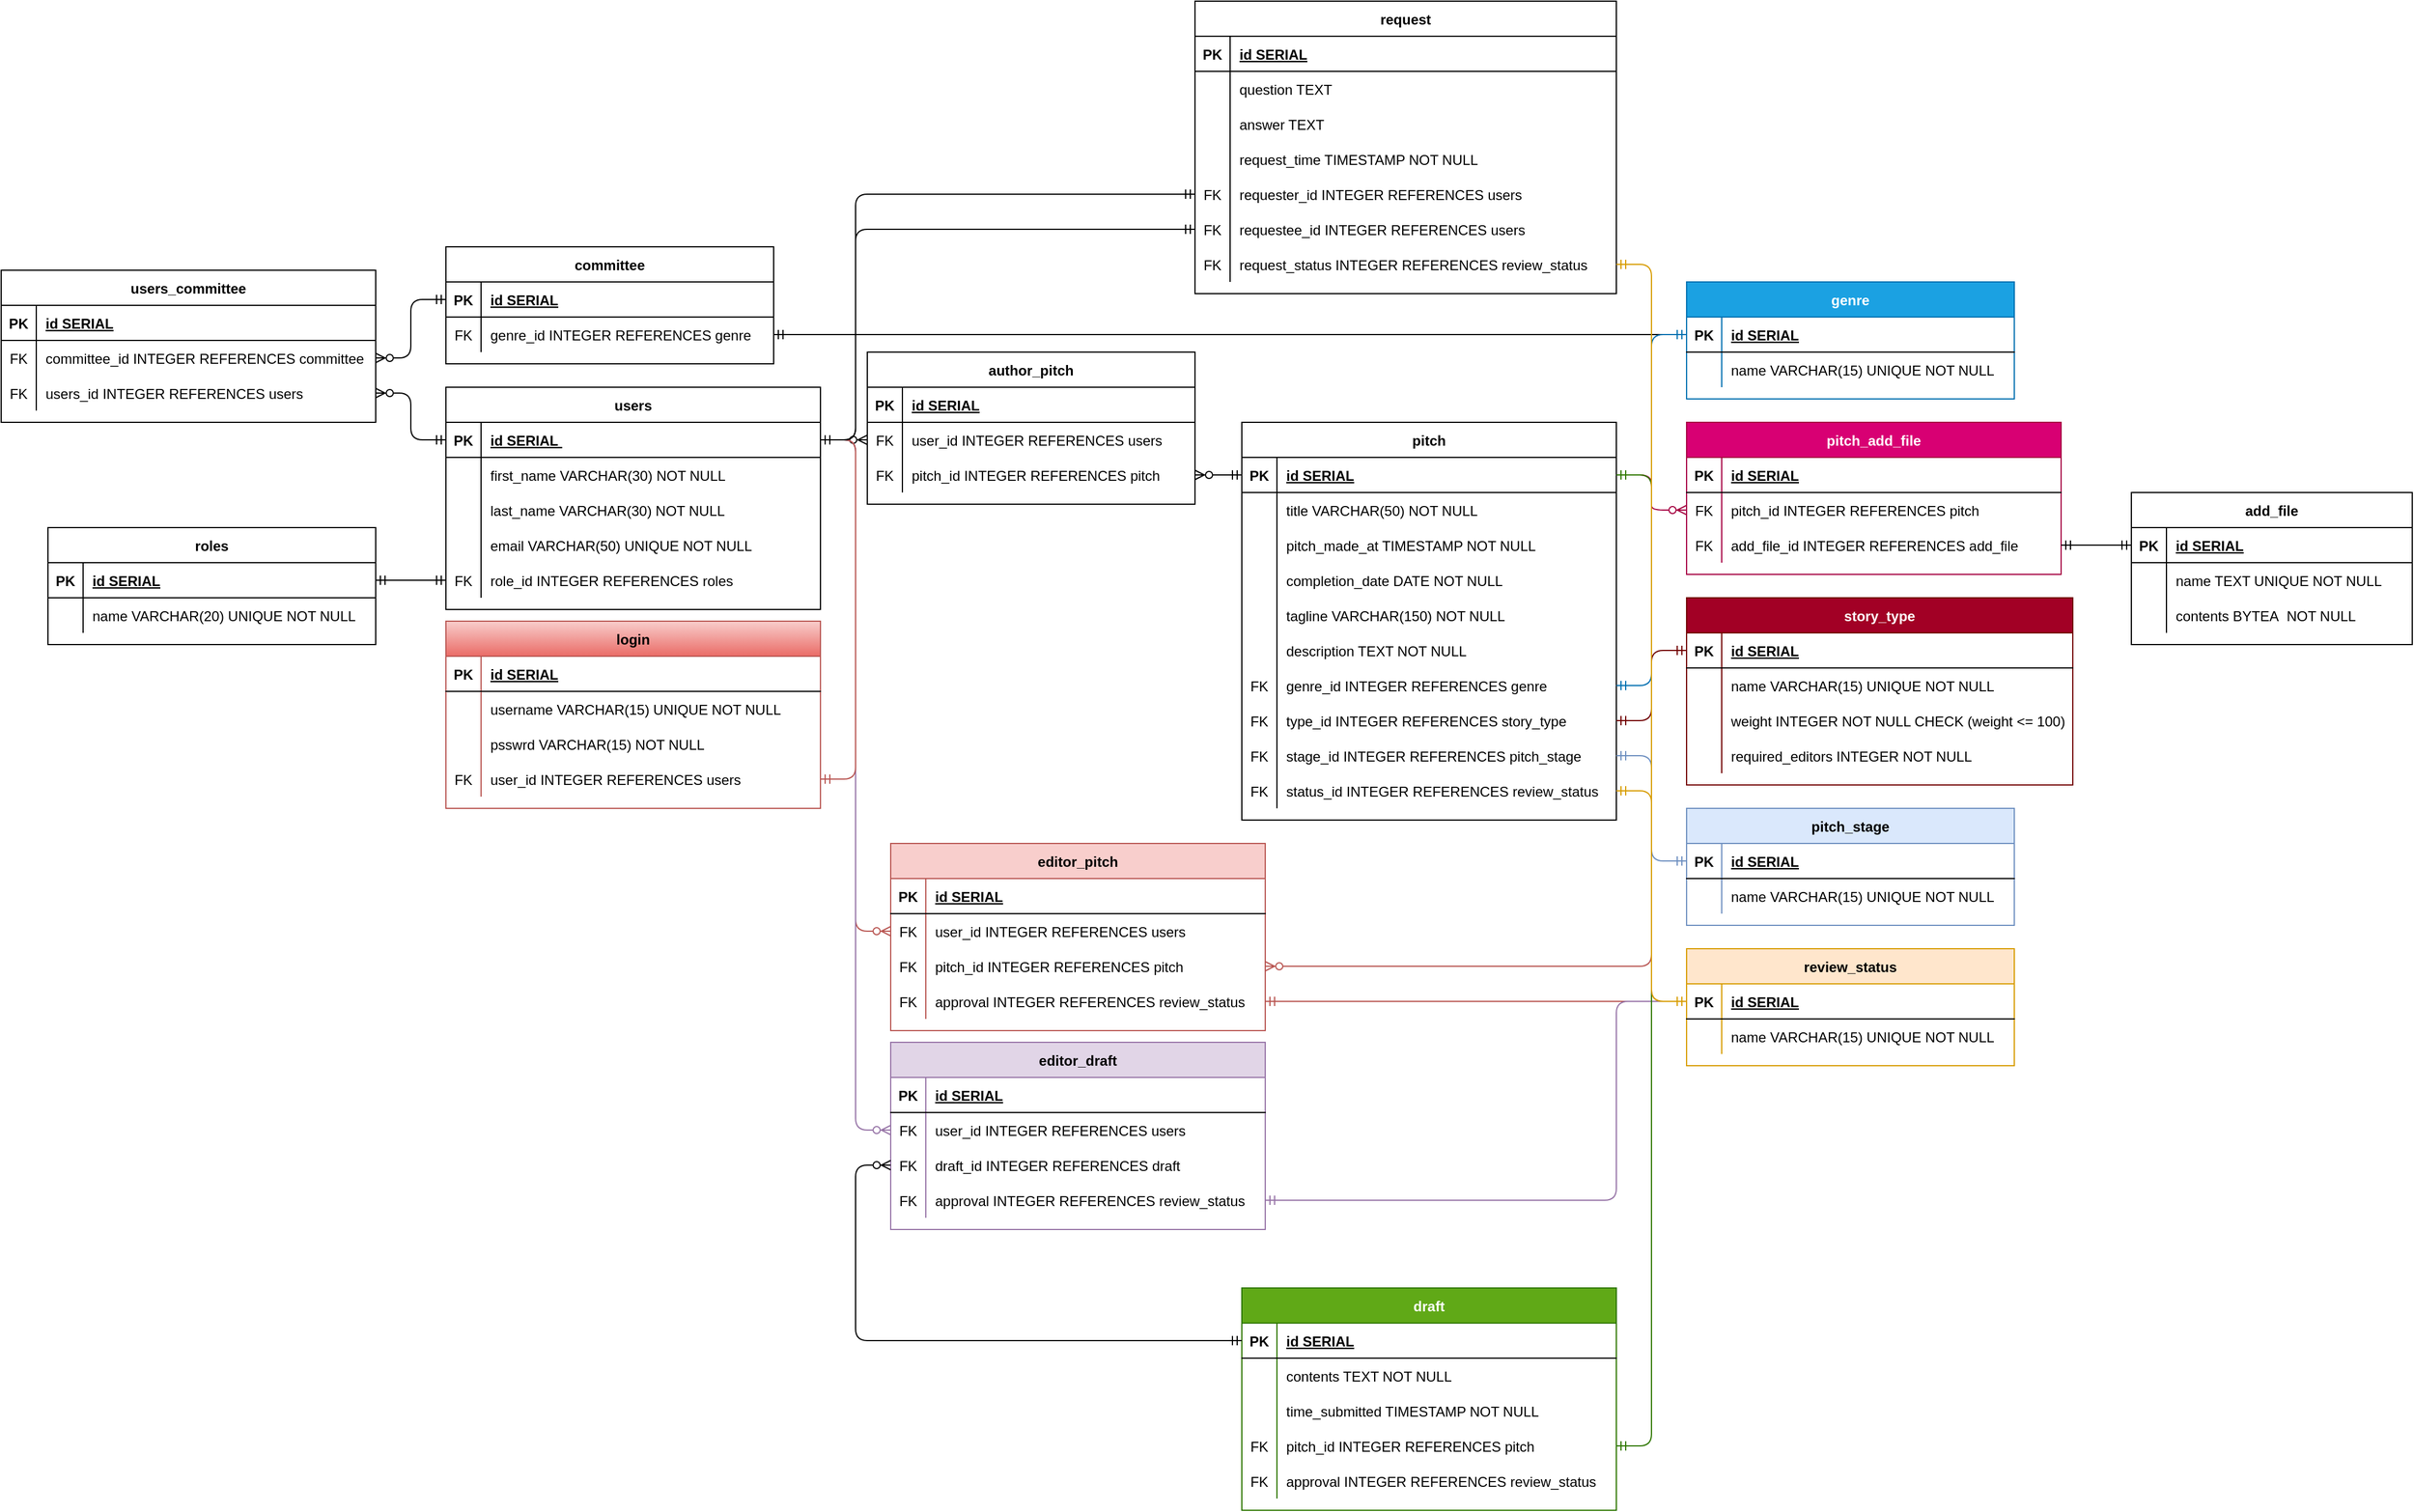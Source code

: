 <mxfile version="13.9.9" type="device"><diagram id="R2lEEEUBdFMjLlhIrx00" name="Page-1"><mxGraphModel dx="2272" dy="1962" grid="1" gridSize="10" guides="1" tooltips="1" connect="1" arrows="1" fold="1" page="1" pageScale="1" pageWidth="850" pageHeight="1100" math="0" shadow="0" extFonts="Permanent Marker^https://fonts.googleapis.com/css?family=Permanent+Marker"><root><mxCell id="0"/><mxCell id="1" parent="0"/><mxCell id="C-vyLk0tnHw3VtMMgP7b-23" value="users" style="shape=table;startSize=30;container=1;collapsible=1;childLayout=tableLayout;fixedRows=1;rowLines=0;fontStyle=1;align=center;resizeLast=1;" parent="1" vertex="1"><mxGeometry x="120" y="120" width="320" height="190" as="geometry"/></mxCell><mxCell id="C-vyLk0tnHw3VtMMgP7b-24" value="" style="shape=partialRectangle;collapsible=0;dropTarget=0;pointerEvents=0;fillColor=none;points=[[0,0.5],[1,0.5]];portConstraint=eastwest;top=0;left=0;right=0;bottom=1;" parent="C-vyLk0tnHw3VtMMgP7b-23" vertex="1"><mxGeometry y="30" width="320" height="30" as="geometry"/></mxCell><mxCell id="C-vyLk0tnHw3VtMMgP7b-25" value="PK" style="shape=partialRectangle;overflow=hidden;connectable=0;fillColor=none;top=0;left=0;bottom=0;right=0;fontStyle=1;" parent="C-vyLk0tnHw3VtMMgP7b-24" vertex="1"><mxGeometry width="30" height="30" as="geometry"/></mxCell><mxCell id="C-vyLk0tnHw3VtMMgP7b-26" value="id SERIAL " style="shape=partialRectangle;overflow=hidden;connectable=0;fillColor=none;top=0;left=0;bottom=0;right=0;align=left;spacingLeft=6;fontStyle=5;" parent="C-vyLk0tnHw3VtMMgP7b-24" vertex="1"><mxGeometry x="30" width="290" height="30" as="geometry"/></mxCell><mxCell id="i7gMAYEihtKrLQ9Au959-295" value="" style="shape=partialRectangle;collapsible=0;dropTarget=0;pointerEvents=0;fillColor=none;top=0;left=0;bottom=0;right=0;points=[[0,0.5],[1,0.5]];portConstraint=eastwest;" parent="C-vyLk0tnHw3VtMMgP7b-23" vertex="1"><mxGeometry y="60" width="320" height="30" as="geometry"/></mxCell><mxCell id="i7gMAYEihtKrLQ9Au959-296" value="" style="shape=partialRectangle;connectable=0;fillColor=none;top=0;left=0;bottom=0;right=0;editable=1;overflow=hidden;" parent="i7gMAYEihtKrLQ9Au959-295" vertex="1"><mxGeometry width="30" height="30" as="geometry"/></mxCell><mxCell id="i7gMAYEihtKrLQ9Au959-297" value="first_name VARCHAR(30) NOT NULL" style="shape=partialRectangle;connectable=0;fillColor=none;top=0;left=0;bottom=0;right=0;align=left;spacingLeft=6;overflow=hidden;" parent="i7gMAYEihtKrLQ9Au959-295" vertex="1"><mxGeometry x="30" width="290" height="30" as="geometry"/></mxCell><mxCell id="i7gMAYEihtKrLQ9Au959-298" value="" style="shape=partialRectangle;collapsible=0;dropTarget=0;pointerEvents=0;fillColor=none;top=0;left=0;bottom=0;right=0;points=[[0,0.5],[1,0.5]];portConstraint=eastwest;" parent="C-vyLk0tnHw3VtMMgP7b-23" vertex="1"><mxGeometry y="90" width="320" height="30" as="geometry"/></mxCell><mxCell id="i7gMAYEihtKrLQ9Au959-299" value="" style="shape=partialRectangle;connectable=0;fillColor=none;top=0;left=0;bottom=0;right=0;editable=1;overflow=hidden;" parent="i7gMAYEihtKrLQ9Au959-298" vertex="1"><mxGeometry width="30" height="30" as="geometry"/></mxCell><mxCell id="i7gMAYEihtKrLQ9Au959-300" value="last_name VARCHAR(30) NOT NULL" style="shape=partialRectangle;connectable=0;fillColor=none;top=0;left=0;bottom=0;right=0;align=left;spacingLeft=6;overflow=hidden;" parent="i7gMAYEihtKrLQ9Au959-298" vertex="1"><mxGeometry x="30" width="290" height="30" as="geometry"/></mxCell><mxCell id="i7gMAYEihtKrLQ9Au959-314" value="" style="shape=partialRectangle;collapsible=0;dropTarget=0;pointerEvents=0;fillColor=none;top=0;left=0;bottom=0;right=0;points=[[0,0.5],[1,0.5]];portConstraint=eastwest;" parent="C-vyLk0tnHw3VtMMgP7b-23" vertex="1"><mxGeometry y="120" width="320" height="30" as="geometry"/></mxCell><mxCell id="i7gMAYEihtKrLQ9Au959-315" value="" style="shape=partialRectangle;connectable=0;fillColor=none;top=0;left=0;bottom=0;right=0;editable=1;overflow=hidden;" parent="i7gMAYEihtKrLQ9Au959-314" vertex="1"><mxGeometry width="30" height="30" as="geometry"/></mxCell><mxCell id="i7gMAYEihtKrLQ9Au959-316" value="email VARCHAR(50) UNIQUE NOT NULL" style="shape=partialRectangle;connectable=0;fillColor=none;top=0;left=0;bottom=0;right=0;align=left;spacingLeft=6;overflow=hidden;" parent="i7gMAYEihtKrLQ9Au959-314" vertex="1"><mxGeometry x="30" width="290" height="30" as="geometry"/></mxCell><mxCell id="egUKXbipFZtmyGAjAqtG-5" value="" style="shape=partialRectangle;collapsible=0;dropTarget=0;pointerEvents=0;fillColor=none;top=0;left=0;bottom=0;right=0;points=[[0,0.5],[1,0.5]];portConstraint=eastwest;" parent="C-vyLk0tnHw3VtMMgP7b-23" vertex="1"><mxGeometry y="150" width="320" height="30" as="geometry"/></mxCell><mxCell id="egUKXbipFZtmyGAjAqtG-6" value="FK" style="shape=partialRectangle;connectable=0;fillColor=none;top=0;left=0;bottom=0;right=0;fontStyle=0;overflow=hidden;" parent="egUKXbipFZtmyGAjAqtG-5" vertex="1"><mxGeometry width="30" height="30" as="geometry"/></mxCell><mxCell id="egUKXbipFZtmyGAjAqtG-7" value="role_id INTEGER REFERENCES roles" style="shape=partialRectangle;connectable=0;fillColor=none;top=0;left=0;bottom=0;right=0;align=left;spacingLeft=6;fontStyle=0;overflow=hidden;" parent="egUKXbipFZtmyGAjAqtG-5" vertex="1"><mxGeometry x="30" width="290" height="30" as="geometry"/></mxCell><mxCell id="i7gMAYEihtKrLQ9Au959-4" value="roles" style="shape=table;startSize=30;container=1;collapsible=1;childLayout=tableLayout;fixedRows=1;rowLines=0;fontStyle=1;align=center;resizeLast=1;" parent="1" vertex="1"><mxGeometry x="-220" y="240" width="280" height="100" as="geometry"/></mxCell><mxCell id="i7gMAYEihtKrLQ9Au959-5" value="" style="shape=partialRectangle;collapsible=0;dropTarget=0;pointerEvents=0;fillColor=none;top=0;left=0;bottom=1;right=0;points=[[0,0.5],[1,0.5]];portConstraint=eastwest;" parent="i7gMAYEihtKrLQ9Au959-4" vertex="1"><mxGeometry y="30" width="280" height="30" as="geometry"/></mxCell><mxCell id="i7gMAYEihtKrLQ9Au959-6" value="PK" style="shape=partialRectangle;connectable=0;fillColor=none;top=0;left=0;bottom=0;right=0;fontStyle=1;overflow=hidden;" parent="i7gMAYEihtKrLQ9Au959-5" vertex="1"><mxGeometry width="30" height="30" as="geometry"/></mxCell><mxCell id="i7gMAYEihtKrLQ9Au959-7" value="id SERIAL" style="shape=partialRectangle;connectable=0;fillColor=none;top=0;left=0;bottom=0;right=0;align=left;spacingLeft=6;fontStyle=5;overflow=hidden;" parent="i7gMAYEihtKrLQ9Au959-5" vertex="1"><mxGeometry x="30" width="250" height="30" as="geometry"/></mxCell><mxCell id="i7gMAYEihtKrLQ9Au959-8" value="" style="shape=partialRectangle;collapsible=0;dropTarget=0;pointerEvents=0;fillColor=none;top=0;left=0;bottom=0;right=0;points=[[0,0.5],[1,0.5]];portConstraint=eastwest;" parent="i7gMAYEihtKrLQ9Au959-4" vertex="1"><mxGeometry y="60" width="280" height="30" as="geometry"/></mxCell><mxCell id="i7gMAYEihtKrLQ9Au959-9" value="" style="shape=partialRectangle;connectable=0;fillColor=none;top=0;left=0;bottom=0;right=0;editable=1;overflow=hidden;" parent="i7gMAYEihtKrLQ9Au959-8" vertex="1"><mxGeometry width="30" height="30" as="geometry"/></mxCell><mxCell id="i7gMAYEihtKrLQ9Au959-10" value="name VARCHAR(20) UNIQUE NOT NULL" style="shape=partialRectangle;connectable=0;fillColor=none;top=0;left=0;bottom=0;right=0;align=left;spacingLeft=6;overflow=hidden;" parent="i7gMAYEihtKrLQ9Au959-8" vertex="1"><mxGeometry x="30" width="250" height="30" as="geometry"/></mxCell><mxCell id="i7gMAYEihtKrLQ9Au959-17" value="committee" style="shape=table;startSize=30;container=1;collapsible=1;childLayout=tableLayout;fixedRows=1;rowLines=0;fontStyle=1;align=center;resizeLast=1;" parent="1" vertex="1"><mxGeometry x="120" width="280" height="100" as="geometry"/></mxCell><mxCell id="i7gMAYEihtKrLQ9Au959-18" value="" style="shape=partialRectangle;collapsible=0;dropTarget=0;pointerEvents=0;fillColor=none;top=0;left=0;bottom=1;right=0;points=[[0,0.5],[1,0.5]];portConstraint=eastwest;" parent="i7gMAYEihtKrLQ9Au959-17" vertex="1"><mxGeometry y="30" width="280" height="30" as="geometry"/></mxCell><mxCell id="i7gMAYEihtKrLQ9Au959-19" value="PK" style="shape=partialRectangle;connectable=0;fillColor=none;top=0;left=0;bottom=0;right=0;fontStyle=1;overflow=hidden;" parent="i7gMAYEihtKrLQ9Au959-18" vertex="1"><mxGeometry width="30" height="30" as="geometry"/></mxCell><mxCell id="i7gMAYEihtKrLQ9Au959-20" value="id SERIAL" style="shape=partialRectangle;connectable=0;fillColor=none;top=0;left=0;bottom=0;right=0;align=left;spacingLeft=6;fontStyle=5;overflow=hidden;" parent="i7gMAYEihtKrLQ9Au959-18" vertex="1"><mxGeometry x="30" width="250" height="30" as="geometry"/></mxCell><mxCell id="i7gMAYEihtKrLQ9Au959-159" value="" style="shape=partialRectangle;collapsible=0;dropTarget=0;pointerEvents=0;fillColor=none;top=0;left=0;bottom=0;right=0;points=[[0,0.5],[1,0.5]];portConstraint=eastwest;" parent="i7gMAYEihtKrLQ9Au959-17" vertex="1"><mxGeometry y="60" width="280" height="30" as="geometry"/></mxCell><mxCell id="i7gMAYEihtKrLQ9Au959-160" value="FK" style="shape=partialRectangle;connectable=0;fillColor=none;top=0;left=0;bottom=0;right=0;fontStyle=0;overflow=hidden;" parent="i7gMAYEihtKrLQ9Au959-159" vertex="1"><mxGeometry width="30" height="30" as="geometry"/></mxCell><mxCell id="i7gMAYEihtKrLQ9Au959-161" value="genre_id INTEGER REFERENCES genre" style="shape=partialRectangle;connectable=0;fillColor=none;top=0;left=0;bottom=0;right=0;align=left;spacingLeft=6;fontStyle=0;overflow=hidden;" parent="i7gMAYEihtKrLQ9Au959-159" vertex="1"><mxGeometry x="30" width="250" height="30" as="geometry"/></mxCell><mxCell id="i7gMAYEihtKrLQ9Au959-47" value="users_committee" style="shape=table;startSize=30;container=1;collapsible=1;childLayout=tableLayout;fixedRows=1;rowLines=0;fontStyle=1;align=center;resizeLast=1;" parent="1" vertex="1"><mxGeometry x="-260" y="20" width="320" height="130" as="geometry"/></mxCell><mxCell id="i7gMAYEihtKrLQ9Au959-48" value="" style="shape=partialRectangle;collapsible=0;dropTarget=0;pointerEvents=0;fillColor=none;top=0;left=0;bottom=1;right=0;points=[[0,0.5],[1,0.5]];portConstraint=eastwest;" parent="i7gMAYEihtKrLQ9Au959-47" vertex="1"><mxGeometry y="30" width="320" height="30" as="geometry"/></mxCell><mxCell id="i7gMAYEihtKrLQ9Au959-49" value="PK" style="shape=partialRectangle;connectable=0;fillColor=none;top=0;left=0;bottom=0;right=0;fontStyle=1;overflow=hidden;" parent="i7gMAYEihtKrLQ9Au959-48" vertex="1"><mxGeometry width="30" height="30" as="geometry"/></mxCell><mxCell id="i7gMAYEihtKrLQ9Au959-50" value="id SERIAL" style="shape=partialRectangle;connectable=0;fillColor=none;top=0;left=0;bottom=0;right=0;align=left;spacingLeft=6;fontStyle=5;overflow=hidden;" parent="i7gMAYEihtKrLQ9Au959-48" vertex="1"><mxGeometry x="30" width="290" height="30" as="geometry"/></mxCell><mxCell id="i7gMAYEihtKrLQ9Au959-51" value="" style="shape=partialRectangle;collapsible=0;dropTarget=0;pointerEvents=0;fillColor=none;top=0;left=0;bottom=0;right=0;points=[[0,0.5],[1,0.5]];portConstraint=eastwest;" parent="i7gMAYEihtKrLQ9Au959-47" vertex="1"><mxGeometry y="60" width="320" height="30" as="geometry"/></mxCell><mxCell id="i7gMAYEihtKrLQ9Au959-52" value="FK" style="shape=partialRectangle;connectable=0;fillColor=none;top=0;left=0;bottom=0;right=0;editable=1;overflow=hidden;" parent="i7gMAYEihtKrLQ9Au959-51" vertex="1"><mxGeometry width="30" height="30" as="geometry"/></mxCell><mxCell id="i7gMAYEihtKrLQ9Au959-53" value="committee_id INTEGER REFERENCES committee" style="shape=partialRectangle;connectable=0;fillColor=none;top=0;left=0;bottom=0;right=0;align=left;spacingLeft=6;overflow=hidden;" parent="i7gMAYEihtKrLQ9Au959-51" vertex="1"><mxGeometry x="30" width="290" height="30" as="geometry"/></mxCell><mxCell id="i7gMAYEihtKrLQ9Au959-54" value="" style="shape=partialRectangle;collapsible=0;dropTarget=0;pointerEvents=0;fillColor=none;top=0;left=0;bottom=0;right=0;points=[[0,0.5],[1,0.5]];portConstraint=eastwest;" parent="i7gMAYEihtKrLQ9Au959-47" vertex="1"><mxGeometry y="90" width="320" height="30" as="geometry"/></mxCell><mxCell id="i7gMAYEihtKrLQ9Au959-55" value="FK" style="shape=partialRectangle;connectable=0;fillColor=none;top=0;left=0;bottom=0;right=0;editable=1;overflow=hidden;" parent="i7gMAYEihtKrLQ9Au959-54" vertex="1"><mxGeometry width="30" height="30" as="geometry"/></mxCell><mxCell id="i7gMAYEihtKrLQ9Au959-56" value="users_id INTEGER REFERENCES users" style="shape=partialRectangle;connectable=0;fillColor=none;top=0;left=0;bottom=0;right=0;align=left;spacingLeft=6;overflow=hidden;" parent="i7gMAYEihtKrLQ9Au959-54" vertex="1"><mxGeometry x="30" width="290" height="30" as="geometry"/></mxCell><mxCell id="i7gMAYEihtKrLQ9Au959-61" value="" style="edgeStyle=entityRelationEdgeStyle;fontSize=12;html=1;endArrow=ERzeroToMany;startArrow=ERmandOne;" parent="1" source="i7gMAYEihtKrLQ9Au959-18" target="i7gMAYEihtKrLQ9Au959-51" edge="1"><mxGeometry width="100" height="100" relative="1" as="geometry"><mxPoint x="-20" y="650" as="sourcePoint"/><mxPoint x="80" y="550" as="targetPoint"/></mxGeometry></mxCell><mxCell id="i7gMAYEihtKrLQ9Au959-74" value="" style="edgeStyle=entityRelationEdgeStyle;fontSize=12;html=1;endArrow=ERzeroToMany;startArrow=ERmandOne;" parent="1" source="C-vyLk0tnHw3VtMMgP7b-24" target="i7gMAYEihtKrLQ9Au959-54" edge="1"><mxGeometry width="100" height="100" relative="1" as="geometry"><mxPoint x="-70" y="570" as="sourcePoint"/><mxPoint x="30" y="470" as="targetPoint"/></mxGeometry></mxCell><mxCell id="i7gMAYEihtKrLQ9Au959-75" value="pitch" style="shape=table;startSize=30;container=1;collapsible=1;childLayout=tableLayout;fixedRows=1;rowLines=0;fontStyle=1;align=center;resizeLast=1;" parent="1" vertex="1"><mxGeometry x="800" y="150" width="320" height="340" as="geometry"/></mxCell><mxCell id="i7gMAYEihtKrLQ9Au959-76" value="" style="shape=partialRectangle;collapsible=0;dropTarget=0;pointerEvents=0;fillColor=none;top=0;left=0;bottom=1;right=0;points=[[0,0.5],[1,0.5]];portConstraint=eastwest;" parent="i7gMAYEihtKrLQ9Au959-75" vertex="1"><mxGeometry y="30" width="320" height="30" as="geometry"/></mxCell><mxCell id="i7gMAYEihtKrLQ9Au959-77" value="PK" style="shape=partialRectangle;connectable=0;fillColor=none;top=0;left=0;bottom=0;right=0;fontStyle=1;overflow=hidden;" parent="i7gMAYEihtKrLQ9Au959-76" vertex="1"><mxGeometry width="30" height="30" as="geometry"/></mxCell><mxCell id="i7gMAYEihtKrLQ9Au959-78" value="id SERIAL" style="shape=partialRectangle;connectable=0;fillColor=none;top=0;left=0;bottom=0;right=0;align=left;spacingLeft=6;fontStyle=5;overflow=hidden;" parent="i7gMAYEihtKrLQ9Au959-76" vertex="1"><mxGeometry x="30" width="290" height="30" as="geometry"/></mxCell><mxCell id="i7gMAYEihtKrLQ9Au959-79" value="" style="shape=partialRectangle;collapsible=0;dropTarget=0;pointerEvents=0;fillColor=none;top=0;left=0;bottom=0;right=0;points=[[0,0.5],[1,0.5]];portConstraint=eastwest;" parent="i7gMAYEihtKrLQ9Au959-75" vertex="1"><mxGeometry y="60" width="320" height="30" as="geometry"/></mxCell><mxCell id="i7gMAYEihtKrLQ9Au959-80" value="" style="shape=partialRectangle;connectable=0;fillColor=none;top=0;left=0;bottom=0;right=0;editable=1;overflow=hidden;" parent="i7gMAYEihtKrLQ9Au959-79" vertex="1"><mxGeometry width="30" height="30" as="geometry"/></mxCell><mxCell id="i7gMAYEihtKrLQ9Au959-81" value="title VARCHAR(50) NOT NULL" style="shape=partialRectangle;connectable=0;fillColor=none;top=0;left=0;bottom=0;right=0;align=left;spacingLeft=6;overflow=hidden;" parent="i7gMAYEihtKrLQ9Au959-79" vertex="1"><mxGeometry x="30" width="290" height="30" as="geometry"/></mxCell><mxCell id="ZDZix0C3awTGCfEplYwy-1" value="" style="shape=partialRectangle;collapsible=0;dropTarget=0;pointerEvents=0;fillColor=none;top=0;left=0;bottom=0;right=0;points=[[0,0.5],[1,0.5]];portConstraint=eastwest;" vertex="1" parent="i7gMAYEihtKrLQ9Au959-75"><mxGeometry y="90" width="320" height="30" as="geometry"/></mxCell><mxCell id="ZDZix0C3awTGCfEplYwy-2" value="" style="shape=partialRectangle;connectable=0;fillColor=none;top=0;left=0;bottom=0;right=0;editable=1;overflow=hidden;" vertex="1" parent="ZDZix0C3awTGCfEplYwy-1"><mxGeometry width="30" height="30" as="geometry"/></mxCell><mxCell id="ZDZix0C3awTGCfEplYwy-3" value="pitch_made_at TIMESTAMP NOT NULL" style="shape=partialRectangle;connectable=0;fillColor=none;top=0;left=0;bottom=0;right=0;align=left;spacingLeft=6;overflow=hidden;" vertex="1" parent="ZDZix0C3awTGCfEplYwy-1"><mxGeometry x="30" width="290" height="30" as="geometry"/></mxCell><mxCell id="i7gMAYEihtKrLQ9Au959-163" value="" style="shape=partialRectangle;collapsible=0;dropTarget=0;pointerEvents=0;fillColor=none;top=0;left=0;bottom=0;right=0;points=[[0,0.5],[1,0.5]];portConstraint=eastwest;" parent="i7gMAYEihtKrLQ9Au959-75" vertex="1"><mxGeometry y="120" width="320" height="30" as="geometry"/></mxCell><mxCell id="i7gMAYEihtKrLQ9Au959-164" value="" style="shape=partialRectangle;connectable=0;fillColor=none;top=0;left=0;bottom=0;right=0;editable=1;overflow=hidden;" parent="i7gMAYEihtKrLQ9Au959-163" vertex="1"><mxGeometry width="30" height="30" as="geometry"/></mxCell><mxCell id="i7gMAYEihtKrLQ9Au959-165" value="completion_date DATE NOT NULL" style="shape=partialRectangle;connectable=0;fillColor=none;top=0;left=0;bottom=0;right=0;align=left;spacingLeft=6;overflow=hidden;" parent="i7gMAYEihtKrLQ9Au959-163" vertex="1"><mxGeometry x="30" width="290" height="30" as="geometry"/></mxCell><mxCell id="i7gMAYEihtKrLQ9Au959-166" value="" style="shape=partialRectangle;collapsible=0;dropTarget=0;pointerEvents=0;fillColor=none;top=0;left=0;bottom=0;right=0;points=[[0,0.5],[1,0.5]];portConstraint=eastwest;" parent="i7gMAYEihtKrLQ9Au959-75" vertex="1"><mxGeometry y="150" width="320" height="30" as="geometry"/></mxCell><mxCell id="i7gMAYEihtKrLQ9Au959-167" value="" style="shape=partialRectangle;connectable=0;fillColor=none;top=0;left=0;bottom=0;right=0;editable=1;overflow=hidden;" parent="i7gMAYEihtKrLQ9Au959-166" vertex="1"><mxGeometry width="30" height="30" as="geometry"/></mxCell><mxCell id="i7gMAYEihtKrLQ9Au959-168" value="tagline VARCHAR(150) NOT NULL" style="shape=partialRectangle;connectable=0;fillColor=none;top=0;left=0;bottom=0;right=0;align=left;spacingLeft=6;overflow=hidden;" parent="i7gMAYEihtKrLQ9Au959-166" vertex="1"><mxGeometry x="30" width="290" height="30" as="geometry"/></mxCell><mxCell id="i7gMAYEihtKrLQ9Au959-169" value="" style="shape=partialRectangle;collapsible=0;dropTarget=0;pointerEvents=0;fillColor=none;top=0;left=0;bottom=0;right=0;points=[[0,0.5],[1,0.5]];portConstraint=eastwest;" parent="i7gMAYEihtKrLQ9Au959-75" vertex="1"><mxGeometry y="180" width="320" height="30" as="geometry"/></mxCell><mxCell id="i7gMAYEihtKrLQ9Au959-170" value="" style="shape=partialRectangle;connectable=0;fillColor=none;top=0;left=0;bottom=0;right=0;editable=1;overflow=hidden;" parent="i7gMAYEihtKrLQ9Au959-169" vertex="1"><mxGeometry width="30" height="30" as="geometry"/></mxCell><mxCell id="i7gMAYEihtKrLQ9Au959-171" value="description TEXT NOT NULL" style="shape=partialRectangle;connectable=0;fillColor=none;top=0;left=0;bottom=0;right=0;align=left;spacingLeft=6;overflow=hidden;" parent="i7gMAYEihtKrLQ9Au959-169" vertex="1"><mxGeometry x="30" width="290" height="30" as="geometry"/></mxCell><mxCell id="i7gMAYEihtKrLQ9Au959-292" value="" style="shape=partialRectangle;collapsible=0;dropTarget=0;pointerEvents=0;fillColor=none;top=0;left=0;bottom=0;right=0;points=[[0,0.5],[1,0.5]];portConstraint=eastwest;" parent="i7gMAYEihtKrLQ9Au959-75" vertex="1"><mxGeometry y="210" width="320" height="30" as="geometry"/></mxCell><mxCell id="i7gMAYEihtKrLQ9Au959-293" value="FK" style="shape=partialRectangle;connectable=0;fillColor=none;top=0;left=0;bottom=0;right=0;fontStyle=0;overflow=hidden;" parent="i7gMAYEihtKrLQ9Au959-292" vertex="1"><mxGeometry width="30" height="30" as="geometry"/></mxCell><mxCell id="i7gMAYEihtKrLQ9Au959-294" value="genre_id INTEGER REFERENCES genre" style="shape=partialRectangle;connectable=0;fillColor=none;top=0;left=0;bottom=0;right=0;align=left;spacingLeft=6;fontStyle=0;overflow=hidden;" parent="i7gMAYEihtKrLQ9Au959-292" vertex="1"><mxGeometry x="30" width="290" height="30" as="geometry"/></mxCell><mxCell id="i7gMAYEihtKrLQ9Au959-82" value="" style="shape=partialRectangle;collapsible=0;dropTarget=0;pointerEvents=0;fillColor=none;top=0;left=0;bottom=0;right=0;points=[[0,0.5],[1,0.5]];portConstraint=eastwest;" parent="i7gMAYEihtKrLQ9Au959-75" vertex="1"><mxGeometry y="240" width="320" height="30" as="geometry"/></mxCell><mxCell id="i7gMAYEihtKrLQ9Au959-83" value="FK" style="shape=partialRectangle;connectable=0;fillColor=none;top=0;left=0;bottom=0;right=0;editable=1;overflow=hidden;" parent="i7gMAYEihtKrLQ9Au959-82" vertex="1"><mxGeometry width="30" height="30" as="geometry"/></mxCell><mxCell id="i7gMAYEihtKrLQ9Au959-84" value="type_id INTEGER REFERENCES story_type" style="shape=partialRectangle;connectable=0;fillColor=none;top=0;left=0;bottom=0;right=0;align=left;spacingLeft=6;overflow=hidden;" parent="i7gMAYEihtKrLQ9Au959-82" vertex="1"><mxGeometry x="30" width="290" height="30" as="geometry"/></mxCell><mxCell id="i7gMAYEihtKrLQ9Au959-238" value="" style="shape=partialRectangle;collapsible=0;dropTarget=0;pointerEvents=0;fillColor=none;top=0;left=0;bottom=0;right=0;points=[[0,0.5],[1,0.5]];portConstraint=eastwest;" parent="i7gMAYEihtKrLQ9Au959-75" vertex="1"><mxGeometry y="270" width="320" height="30" as="geometry"/></mxCell><mxCell id="i7gMAYEihtKrLQ9Au959-239" value="FK" style="shape=partialRectangle;connectable=0;fillColor=none;top=0;left=0;bottom=0;right=0;fontStyle=0;overflow=hidden;" parent="i7gMAYEihtKrLQ9Au959-238" vertex="1"><mxGeometry width="30" height="30" as="geometry"/></mxCell><mxCell id="i7gMAYEihtKrLQ9Au959-240" value="stage_id INTEGER REFERENCES pitch_stage" style="shape=partialRectangle;connectable=0;fillColor=none;top=0;left=0;bottom=0;right=0;align=left;spacingLeft=6;fontStyle=0;overflow=hidden;" parent="i7gMAYEihtKrLQ9Au959-238" vertex="1"><mxGeometry x="30" width="290" height="30" as="geometry"/></mxCell><mxCell id="i7gMAYEihtKrLQ9Au959-85" value="" style="shape=partialRectangle;collapsible=0;dropTarget=0;pointerEvents=0;fillColor=none;top=0;left=0;bottom=0;right=0;points=[[0,0.5],[1,0.5]];portConstraint=eastwest;" parent="i7gMAYEihtKrLQ9Au959-75" vertex="1"><mxGeometry y="300" width="320" height="30" as="geometry"/></mxCell><mxCell id="i7gMAYEihtKrLQ9Au959-86" value="FK" style="shape=partialRectangle;connectable=0;fillColor=none;top=0;left=0;bottom=0;right=0;editable=1;overflow=hidden;" parent="i7gMAYEihtKrLQ9Au959-85" vertex="1"><mxGeometry width="30" height="30" as="geometry"/></mxCell><mxCell id="i7gMAYEihtKrLQ9Au959-87" value="status_id INTEGER REFERENCES review_status" style="shape=partialRectangle;connectable=0;fillColor=none;top=0;left=0;bottom=0;right=0;align=left;spacingLeft=6;overflow=hidden;" parent="i7gMAYEihtKrLQ9Au959-85" vertex="1"><mxGeometry x="30" width="290" height="30" as="geometry"/></mxCell><mxCell id="i7gMAYEihtKrLQ9Au959-88" value="review_status" style="shape=table;startSize=30;container=1;collapsible=1;childLayout=tableLayout;fixedRows=1;rowLines=0;fontStyle=1;align=center;resizeLast=1;fillColor=#ffe6cc;strokeColor=#d79b00;" parent="1" vertex="1"><mxGeometry x="1180" y="600" width="280" height="100" as="geometry"/></mxCell><mxCell id="i7gMAYEihtKrLQ9Au959-89" value="" style="shape=partialRectangle;collapsible=0;dropTarget=0;pointerEvents=0;fillColor=none;top=0;left=0;bottom=1;right=0;points=[[0,0.5],[1,0.5]];portConstraint=eastwest;" parent="i7gMAYEihtKrLQ9Au959-88" vertex="1"><mxGeometry y="30" width="280" height="30" as="geometry"/></mxCell><mxCell id="i7gMAYEihtKrLQ9Au959-90" value="PK" style="shape=partialRectangle;connectable=0;fillColor=none;top=0;left=0;bottom=0;right=0;fontStyle=1;overflow=hidden;" parent="i7gMAYEihtKrLQ9Au959-89" vertex="1"><mxGeometry width="30" height="30" as="geometry"/></mxCell><mxCell id="i7gMAYEihtKrLQ9Au959-91" value="id SERIAL" style="shape=partialRectangle;connectable=0;fillColor=none;top=0;left=0;bottom=0;right=0;align=left;spacingLeft=6;fontStyle=5;overflow=hidden;" parent="i7gMAYEihtKrLQ9Au959-89" vertex="1"><mxGeometry x="30" width="250" height="30" as="geometry"/></mxCell><mxCell id="i7gMAYEihtKrLQ9Au959-92" value="" style="shape=partialRectangle;collapsible=0;dropTarget=0;pointerEvents=0;fillColor=none;top=0;left=0;bottom=0;right=0;points=[[0,0.5],[1,0.5]];portConstraint=eastwest;" parent="i7gMAYEihtKrLQ9Au959-88" vertex="1"><mxGeometry y="60" width="280" height="30" as="geometry"/></mxCell><mxCell id="i7gMAYEihtKrLQ9Au959-93" value="" style="shape=partialRectangle;connectable=0;fillColor=none;top=0;left=0;bottom=0;right=0;editable=1;overflow=hidden;" parent="i7gMAYEihtKrLQ9Au959-92" vertex="1"><mxGeometry width="30" height="30" as="geometry"/></mxCell><mxCell id="i7gMAYEihtKrLQ9Au959-94" value="name VARCHAR(15) UNIQUE NOT NULL" style="shape=partialRectangle;connectable=0;fillColor=none;top=0;left=0;bottom=0;right=0;align=left;spacingLeft=6;overflow=hidden;" parent="i7gMAYEihtKrLQ9Au959-92" vertex="1"><mxGeometry x="30" width="250" height="30" as="geometry"/></mxCell><mxCell id="i7gMAYEihtKrLQ9Au959-101" value="" style="edgeStyle=entityRelationEdgeStyle;fontSize=12;html=1;endArrow=ERmandOne;startArrow=ERmandOne;fillColor=#ffe6cc;strokeColor=#d79b00;" parent="1" source="i7gMAYEihtKrLQ9Au959-85" target="i7gMAYEihtKrLQ9Au959-89" edge="1"><mxGeometry width="100" height="100" relative="1" as="geometry"><mxPoint x="1110" y="285" as="sourcePoint"/><mxPoint x="430" y="670" as="targetPoint"/></mxGeometry></mxCell><mxCell id="i7gMAYEihtKrLQ9Au959-102" value="author_pitch" style="shape=table;startSize=30;container=1;collapsible=1;childLayout=tableLayout;fixedRows=1;rowLines=0;fontStyle=1;align=center;resizeLast=1;" parent="1" vertex="1"><mxGeometry x="480" y="90" width="280" height="130" as="geometry"/></mxCell><mxCell id="i7gMAYEihtKrLQ9Au959-103" value="" style="shape=partialRectangle;collapsible=0;dropTarget=0;pointerEvents=0;fillColor=none;top=0;left=0;bottom=1;right=0;points=[[0,0.5],[1,0.5]];portConstraint=eastwest;" parent="i7gMAYEihtKrLQ9Au959-102" vertex="1"><mxGeometry y="30" width="280" height="30" as="geometry"/></mxCell><mxCell id="i7gMAYEihtKrLQ9Au959-104" value="PK" style="shape=partialRectangle;connectable=0;fillColor=none;top=0;left=0;bottom=0;right=0;fontStyle=1;overflow=hidden;" parent="i7gMAYEihtKrLQ9Au959-103" vertex="1"><mxGeometry width="30" height="30" as="geometry"/></mxCell><mxCell id="i7gMAYEihtKrLQ9Au959-105" value="id SERIAL" style="shape=partialRectangle;connectable=0;fillColor=none;top=0;left=0;bottom=0;right=0;align=left;spacingLeft=6;fontStyle=5;overflow=hidden;" parent="i7gMAYEihtKrLQ9Au959-103" vertex="1"><mxGeometry x="30" width="250" height="30" as="geometry"/></mxCell><mxCell id="i7gMAYEihtKrLQ9Au959-106" value="" style="shape=partialRectangle;collapsible=0;dropTarget=0;pointerEvents=0;fillColor=none;top=0;left=0;bottom=0;right=0;points=[[0,0.5],[1,0.5]];portConstraint=eastwest;" parent="i7gMAYEihtKrLQ9Au959-102" vertex="1"><mxGeometry y="60" width="280" height="30" as="geometry"/></mxCell><mxCell id="i7gMAYEihtKrLQ9Au959-107" value="FK" style="shape=partialRectangle;connectable=0;fillColor=none;top=0;left=0;bottom=0;right=0;editable=1;overflow=hidden;" parent="i7gMAYEihtKrLQ9Au959-106" vertex="1"><mxGeometry width="30" height="30" as="geometry"/></mxCell><mxCell id="i7gMAYEihtKrLQ9Au959-108" value="user_id INTEGER REFERENCES users" style="shape=partialRectangle;connectable=0;fillColor=none;top=0;left=0;bottom=0;right=0;align=left;spacingLeft=6;overflow=hidden;" parent="i7gMAYEihtKrLQ9Au959-106" vertex="1"><mxGeometry x="30" width="250" height="30" as="geometry"/></mxCell><mxCell id="i7gMAYEihtKrLQ9Au959-109" value="" style="shape=partialRectangle;collapsible=0;dropTarget=0;pointerEvents=0;fillColor=none;top=0;left=0;bottom=0;right=0;points=[[0,0.5],[1,0.5]];portConstraint=eastwest;" parent="i7gMAYEihtKrLQ9Au959-102" vertex="1"><mxGeometry y="90" width="280" height="30" as="geometry"/></mxCell><mxCell id="i7gMAYEihtKrLQ9Au959-110" value="FK" style="shape=partialRectangle;connectable=0;fillColor=none;top=0;left=0;bottom=0;right=0;editable=1;overflow=hidden;" parent="i7gMAYEihtKrLQ9Au959-109" vertex="1"><mxGeometry width="30" height="30" as="geometry"/></mxCell><mxCell id="i7gMAYEihtKrLQ9Au959-111" value="pitch_id INTEGER REFERENCES pitch" style="shape=partialRectangle;connectable=0;fillColor=none;top=0;left=0;bottom=0;right=0;align=left;spacingLeft=6;overflow=hidden;" parent="i7gMAYEihtKrLQ9Au959-109" vertex="1"><mxGeometry x="30" width="250" height="30" as="geometry"/></mxCell><mxCell id="i7gMAYEihtKrLQ9Au959-115" value="" style="edgeStyle=entityRelationEdgeStyle;fontSize=12;html=1;endArrow=ERzeroToMany;startArrow=ERmandOne;" parent="1" source="C-vyLk0tnHw3VtMMgP7b-24" target="i7gMAYEihtKrLQ9Au959-106" edge="1"><mxGeometry width="100" height="100" relative="1" as="geometry"><mxPoint x="410" y="570" as="sourcePoint"/><mxPoint x="510" y="470" as="targetPoint"/></mxGeometry></mxCell><mxCell id="i7gMAYEihtKrLQ9Au959-116" value="" style="edgeStyle=entityRelationEdgeStyle;fontSize=12;html=1;endArrow=ERzeroToMany;startArrow=ERmandOne;" parent="1" source="i7gMAYEihtKrLQ9Au959-76" target="i7gMAYEihtKrLQ9Au959-109" edge="1"><mxGeometry width="100" height="100" relative="1" as="geometry"><mxPoint x="360" y="600" as="sourcePoint"/><mxPoint x="750" y="250" as="targetPoint"/></mxGeometry></mxCell><mxCell id="i7gMAYEihtKrLQ9Au959-117" value="story_type" style="shape=table;startSize=30;container=1;collapsible=1;childLayout=tableLayout;fixedRows=1;rowLines=0;fontStyle=1;align=center;resizeLast=1;fillColor=#a20025;strokeColor=#6F0000;fontColor=#ffffff;" parent="1" vertex="1"><mxGeometry x="1180" y="300" width="330" height="160" as="geometry"/></mxCell><mxCell id="i7gMAYEihtKrLQ9Au959-118" value="" style="shape=partialRectangle;collapsible=0;dropTarget=0;pointerEvents=0;fillColor=none;top=0;left=0;bottom=1;right=0;points=[[0,0.5],[1,0.5]];portConstraint=eastwest;" parent="i7gMAYEihtKrLQ9Au959-117" vertex="1"><mxGeometry y="30" width="330" height="30" as="geometry"/></mxCell><mxCell id="i7gMAYEihtKrLQ9Au959-119" value="PK" style="shape=partialRectangle;connectable=0;fillColor=none;top=0;left=0;bottom=0;right=0;fontStyle=1;overflow=hidden;" parent="i7gMAYEihtKrLQ9Au959-118" vertex="1"><mxGeometry width="30" height="30" as="geometry"/></mxCell><mxCell id="i7gMAYEihtKrLQ9Au959-120" value="id SERIAL" style="shape=partialRectangle;connectable=0;fillColor=none;top=0;left=0;bottom=0;right=0;align=left;spacingLeft=6;fontStyle=5;overflow=hidden;" parent="i7gMAYEihtKrLQ9Au959-118" vertex="1"><mxGeometry x="30" width="300" height="30" as="geometry"/></mxCell><mxCell id="i7gMAYEihtKrLQ9Au959-121" value="" style="shape=partialRectangle;collapsible=0;dropTarget=0;pointerEvents=0;fillColor=none;top=0;left=0;bottom=0;right=0;points=[[0,0.5],[1,0.5]];portConstraint=eastwest;" parent="i7gMAYEihtKrLQ9Au959-117" vertex="1"><mxGeometry y="60" width="330" height="30" as="geometry"/></mxCell><mxCell id="i7gMAYEihtKrLQ9Au959-122" value="" style="shape=partialRectangle;connectable=0;fillColor=none;top=0;left=0;bottom=0;right=0;editable=1;overflow=hidden;" parent="i7gMAYEihtKrLQ9Au959-121" vertex="1"><mxGeometry width="30" height="30" as="geometry"/></mxCell><mxCell id="i7gMAYEihtKrLQ9Au959-123" value="name VARCHAR(15) UNIQUE NOT NULL" style="shape=partialRectangle;connectable=0;fillColor=none;top=0;left=0;bottom=0;right=0;align=left;spacingLeft=6;overflow=hidden;" parent="i7gMAYEihtKrLQ9Au959-121" vertex="1"><mxGeometry x="30" width="300" height="30" as="geometry"/></mxCell><mxCell id="i7gMAYEihtKrLQ9Au959-127" value="" style="shape=partialRectangle;collapsible=0;dropTarget=0;pointerEvents=0;fillColor=none;top=0;left=0;bottom=0;right=0;points=[[0,0.5],[1,0.5]];portConstraint=eastwest;" parent="i7gMAYEihtKrLQ9Au959-117" vertex="1"><mxGeometry y="90" width="330" height="30" as="geometry"/></mxCell><mxCell id="i7gMAYEihtKrLQ9Au959-128" value="" style="shape=partialRectangle;connectable=0;fillColor=none;top=0;left=0;bottom=0;right=0;editable=1;overflow=hidden;" parent="i7gMAYEihtKrLQ9Au959-127" vertex="1"><mxGeometry width="30" height="30" as="geometry"/></mxCell><mxCell id="i7gMAYEihtKrLQ9Au959-129" value="weight INTEGER NOT NULL CHECK (weight &lt;= 100)" style="shape=partialRectangle;connectable=0;fillColor=none;top=0;left=0;bottom=0;right=0;align=left;spacingLeft=6;overflow=hidden;" parent="i7gMAYEihtKrLQ9Au959-127" vertex="1"><mxGeometry x="30" width="300" height="30" as="geometry"/></mxCell><mxCell id="i7gMAYEihtKrLQ9Au959-124" value="" style="shape=partialRectangle;collapsible=0;dropTarget=0;pointerEvents=0;fillColor=none;top=0;left=0;bottom=0;right=0;points=[[0,0.5],[1,0.5]];portConstraint=eastwest;" parent="i7gMAYEihtKrLQ9Au959-117" vertex="1"><mxGeometry y="120" width="330" height="30" as="geometry"/></mxCell><mxCell id="i7gMAYEihtKrLQ9Au959-125" value="" style="shape=partialRectangle;connectable=0;fillColor=none;top=0;left=0;bottom=0;right=0;editable=1;overflow=hidden;" parent="i7gMAYEihtKrLQ9Au959-124" vertex="1"><mxGeometry width="30" height="30" as="geometry"/></mxCell><mxCell id="i7gMAYEihtKrLQ9Au959-126" value="required_editors INTEGER NOT NULL" style="shape=partialRectangle;connectable=0;fillColor=none;top=0;left=0;bottom=0;right=0;align=left;spacingLeft=6;overflow=hidden;" parent="i7gMAYEihtKrLQ9Au959-124" vertex="1"><mxGeometry x="30" width="300" height="30" as="geometry"/></mxCell><mxCell id="i7gMAYEihtKrLQ9Au959-130" value="" style="edgeStyle=entityRelationEdgeStyle;fontSize=12;html=1;endArrow=ERmandOne;startArrow=ERmandOne;fillColor=#a20025;strokeColor=#6F0000;" parent="1" source="i7gMAYEihtKrLQ9Au959-82" target="i7gMAYEihtKrLQ9Au959-118" edge="1"><mxGeometry width="100" height="100" relative="1" as="geometry"><mxPoint x="1110" y="255" as="sourcePoint"/><mxPoint x="800" y="650" as="targetPoint"/></mxGeometry></mxCell><mxCell id="i7gMAYEihtKrLQ9Au959-131" value="genre" style="shape=table;startSize=30;container=1;collapsible=1;childLayout=tableLayout;fixedRows=1;rowLines=0;fontStyle=1;align=center;resizeLast=1;fillColor=#1ba1e2;strokeColor=#006EAF;fontColor=#ffffff;" parent="1" vertex="1"><mxGeometry x="1180" y="30" width="280" height="100" as="geometry"/></mxCell><mxCell id="i7gMAYEihtKrLQ9Au959-132" value="" style="shape=partialRectangle;collapsible=0;dropTarget=0;pointerEvents=0;fillColor=none;top=0;left=0;bottom=1;right=0;points=[[0,0.5],[1,0.5]];portConstraint=eastwest;" parent="i7gMAYEihtKrLQ9Au959-131" vertex="1"><mxGeometry y="30" width="280" height="30" as="geometry"/></mxCell><mxCell id="i7gMAYEihtKrLQ9Au959-133" value="PK" style="shape=partialRectangle;connectable=0;fillColor=none;top=0;left=0;bottom=0;right=0;fontStyle=1;overflow=hidden;" parent="i7gMAYEihtKrLQ9Au959-132" vertex="1"><mxGeometry width="30" height="30" as="geometry"/></mxCell><mxCell id="i7gMAYEihtKrLQ9Au959-134" value="id SERIAL" style="shape=partialRectangle;connectable=0;fillColor=none;top=0;left=0;bottom=0;right=0;align=left;spacingLeft=6;fontStyle=5;overflow=hidden;" parent="i7gMAYEihtKrLQ9Au959-132" vertex="1"><mxGeometry x="30" width="250" height="30" as="geometry"/></mxCell><mxCell id="i7gMAYEihtKrLQ9Au959-135" value="" style="shape=partialRectangle;collapsible=0;dropTarget=0;pointerEvents=0;fillColor=none;top=0;left=0;bottom=0;right=0;points=[[0,0.5],[1,0.5]];portConstraint=eastwest;" parent="i7gMAYEihtKrLQ9Au959-131" vertex="1"><mxGeometry y="60" width="280" height="30" as="geometry"/></mxCell><mxCell id="i7gMAYEihtKrLQ9Au959-136" value="" style="shape=partialRectangle;connectable=0;fillColor=none;top=0;left=0;bottom=0;right=0;editable=1;overflow=hidden;" parent="i7gMAYEihtKrLQ9Au959-135" vertex="1"><mxGeometry width="30" height="30" as="geometry"/></mxCell><mxCell id="i7gMAYEihtKrLQ9Au959-137" value="name VARCHAR(15) UNIQUE NOT NULL" style="shape=partialRectangle;connectable=0;fillColor=none;top=0;left=0;bottom=0;right=0;align=left;spacingLeft=6;overflow=hidden;" parent="i7gMAYEihtKrLQ9Au959-135" vertex="1"><mxGeometry x="30" width="250" height="30" as="geometry"/></mxCell><mxCell id="i7gMAYEihtKrLQ9Au959-162" value="" style="edgeStyle=entityRelationEdgeStyle;fontSize=12;html=1;endArrow=ERmandOne;startArrow=ERmandOne;" parent="1" source="i7gMAYEihtKrLQ9Au959-159" target="i7gMAYEihtKrLQ9Au959-132" edge="1"><mxGeometry width="100" height="100" relative="1" as="geometry"><mxPoint x="1090" y="510" as="sourcePoint"/><mxPoint x="1190" y="410" as="targetPoint"/></mxGeometry></mxCell><mxCell id="i7gMAYEihtKrLQ9Au959-172" value="pitch_add_file" style="shape=table;startSize=30;container=1;collapsible=1;childLayout=tableLayout;fixedRows=1;rowLines=0;fontStyle=1;align=center;resizeLast=1;fillColor=#d80073;strokeColor=#A50040;fontColor=#ffffff;" parent="1" vertex="1"><mxGeometry x="1180" y="150" width="320" height="130" as="geometry"/></mxCell><mxCell id="i7gMAYEihtKrLQ9Au959-173" value="" style="shape=partialRectangle;collapsible=0;dropTarget=0;pointerEvents=0;fillColor=none;top=0;left=0;bottom=1;right=0;points=[[0,0.5],[1,0.5]];portConstraint=eastwest;" parent="i7gMAYEihtKrLQ9Au959-172" vertex="1"><mxGeometry y="30" width="320" height="30" as="geometry"/></mxCell><mxCell id="i7gMAYEihtKrLQ9Au959-174" value="PK" style="shape=partialRectangle;connectable=0;fillColor=none;top=0;left=0;bottom=0;right=0;fontStyle=1;overflow=hidden;" parent="i7gMAYEihtKrLQ9Au959-173" vertex="1"><mxGeometry width="30" height="30" as="geometry"/></mxCell><mxCell id="i7gMAYEihtKrLQ9Au959-175" value="id SERIAL" style="shape=partialRectangle;connectable=0;fillColor=none;top=0;left=0;bottom=0;right=0;align=left;spacingLeft=6;fontStyle=5;overflow=hidden;" parent="i7gMAYEihtKrLQ9Au959-173" vertex="1"><mxGeometry x="30" width="290" height="30" as="geometry"/></mxCell><mxCell id="i7gMAYEihtKrLQ9Au959-176" value="" style="shape=partialRectangle;collapsible=0;dropTarget=0;pointerEvents=0;fillColor=none;top=0;left=0;bottom=0;right=0;points=[[0,0.5],[1,0.5]];portConstraint=eastwest;" parent="i7gMAYEihtKrLQ9Au959-172" vertex="1"><mxGeometry y="60" width="320" height="30" as="geometry"/></mxCell><mxCell id="i7gMAYEihtKrLQ9Au959-177" value="FK" style="shape=partialRectangle;connectable=0;fillColor=none;top=0;left=0;bottom=0;right=0;editable=1;overflow=hidden;" parent="i7gMAYEihtKrLQ9Au959-176" vertex="1"><mxGeometry width="30" height="30" as="geometry"/></mxCell><mxCell id="i7gMAYEihtKrLQ9Au959-178" value="pitch_id INTEGER REFERENCES pitch" style="shape=partialRectangle;connectable=0;fillColor=none;top=0;left=0;bottom=0;right=0;align=left;spacingLeft=6;overflow=hidden;" parent="i7gMAYEihtKrLQ9Au959-176" vertex="1"><mxGeometry x="30" width="290" height="30" as="geometry"/></mxCell><mxCell id="i7gMAYEihtKrLQ9Au959-179" value="" style="shape=partialRectangle;collapsible=0;dropTarget=0;pointerEvents=0;fillColor=none;top=0;left=0;bottom=0;right=0;points=[[0,0.5],[1,0.5]];portConstraint=eastwest;" parent="i7gMAYEihtKrLQ9Au959-172" vertex="1"><mxGeometry y="90" width="320" height="30" as="geometry"/></mxCell><mxCell id="i7gMAYEihtKrLQ9Au959-180" value="FK" style="shape=partialRectangle;connectable=0;fillColor=none;top=0;left=0;bottom=0;right=0;editable=1;overflow=hidden;" parent="i7gMAYEihtKrLQ9Au959-179" vertex="1"><mxGeometry width="30" height="30" as="geometry"/></mxCell><mxCell id="i7gMAYEihtKrLQ9Au959-181" value="add_file_id INTEGER REFERENCES add_file" style="shape=partialRectangle;connectable=0;fillColor=none;top=0;left=0;bottom=0;right=0;align=left;spacingLeft=6;overflow=hidden;" parent="i7gMAYEihtKrLQ9Au959-179" vertex="1"><mxGeometry x="30" width="290" height="30" as="geometry"/></mxCell><mxCell id="i7gMAYEihtKrLQ9Au959-199" value="" style="edgeStyle=entityRelationEdgeStyle;fontSize=12;html=1;endArrow=ERzeroToMany;startArrow=ERmandOne;entryX=0;entryY=0.5;entryDx=0;entryDy=0;fillColor=#d80073;strokeColor=#A50040;" parent="1" source="i7gMAYEihtKrLQ9Au959-76" target="i7gMAYEihtKrLQ9Au959-176" edge="1"><mxGeometry width="100" height="100" relative="1" as="geometry"><mxPoint x="1080" y="600" as="sourcePoint"/><mxPoint x="1180" y="500" as="targetPoint"/></mxGeometry></mxCell><mxCell id="i7gMAYEihtKrLQ9Au959-200" value="add_file" style="shape=table;startSize=30;container=1;collapsible=1;childLayout=tableLayout;fixedRows=1;rowLines=0;fontStyle=1;align=center;resizeLast=1;" parent="1" vertex="1"><mxGeometry x="1560" y="210" width="240" height="130" as="geometry"/></mxCell><mxCell id="i7gMAYEihtKrLQ9Au959-201" value="" style="shape=partialRectangle;collapsible=0;dropTarget=0;pointerEvents=0;fillColor=none;top=0;left=0;bottom=1;right=0;points=[[0,0.5],[1,0.5]];portConstraint=eastwest;" parent="i7gMAYEihtKrLQ9Au959-200" vertex="1"><mxGeometry y="30" width="240" height="30" as="geometry"/></mxCell><mxCell id="i7gMAYEihtKrLQ9Au959-202" value="PK" style="shape=partialRectangle;connectable=0;fillColor=none;top=0;left=0;bottom=0;right=0;fontStyle=1;overflow=hidden;" parent="i7gMAYEihtKrLQ9Au959-201" vertex="1"><mxGeometry width="30" height="30" as="geometry"/></mxCell><mxCell id="i7gMAYEihtKrLQ9Au959-203" value="id SERIAL" style="shape=partialRectangle;connectable=0;fillColor=none;top=0;left=0;bottom=0;right=0;align=left;spacingLeft=6;fontStyle=5;overflow=hidden;" parent="i7gMAYEihtKrLQ9Au959-201" vertex="1"><mxGeometry x="30" width="210" height="30" as="geometry"/></mxCell><mxCell id="egUKXbipFZtmyGAjAqtG-1" value="" style="shape=partialRectangle;collapsible=0;dropTarget=0;pointerEvents=0;fillColor=none;top=0;left=0;bottom=0;right=0;points=[[0,0.5],[1,0.5]];portConstraint=eastwest;" parent="i7gMAYEihtKrLQ9Au959-200" vertex="1"><mxGeometry y="60" width="240" height="30" as="geometry"/></mxCell><mxCell id="egUKXbipFZtmyGAjAqtG-2" value="" style="shape=partialRectangle;connectable=0;fillColor=none;top=0;left=0;bottom=0;right=0;editable=1;overflow=hidden;" parent="egUKXbipFZtmyGAjAqtG-1" vertex="1"><mxGeometry width="30" height="30" as="geometry"/></mxCell><mxCell id="egUKXbipFZtmyGAjAqtG-3" value="name TEXT UNIQUE NOT NULL" style="shape=partialRectangle;connectable=0;fillColor=none;top=0;left=0;bottom=0;right=0;align=left;spacingLeft=6;overflow=hidden;" parent="egUKXbipFZtmyGAjAqtG-1" vertex="1"><mxGeometry x="30" width="210" height="30" as="geometry"/></mxCell><mxCell id="i7gMAYEihtKrLQ9Au959-204" value="" style="shape=partialRectangle;collapsible=0;dropTarget=0;pointerEvents=0;fillColor=none;top=0;left=0;bottom=0;right=0;points=[[0,0.5],[1,0.5]];portConstraint=eastwest;" parent="i7gMAYEihtKrLQ9Au959-200" vertex="1"><mxGeometry y="90" width="240" height="30" as="geometry"/></mxCell><mxCell id="i7gMAYEihtKrLQ9Au959-205" value="" style="shape=partialRectangle;connectable=0;fillColor=none;top=0;left=0;bottom=0;right=0;editable=1;overflow=hidden;" parent="i7gMAYEihtKrLQ9Au959-204" vertex="1"><mxGeometry width="30" height="30" as="geometry"/></mxCell><mxCell id="i7gMAYEihtKrLQ9Au959-206" value="contents BYTEA  NOT NULL" style="shape=partialRectangle;connectable=0;fillColor=none;top=0;left=0;bottom=0;right=0;align=left;spacingLeft=6;overflow=hidden;" parent="i7gMAYEihtKrLQ9Au959-204" vertex="1"><mxGeometry x="30" width="210" height="30" as="geometry"/></mxCell><mxCell id="i7gMAYEihtKrLQ9Au959-224" value="pitch_stage" style="shape=table;startSize=30;container=1;collapsible=1;childLayout=tableLayout;fixedRows=1;rowLines=0;fontStyle=1;align=center;resizeLast=1;fillColor=#dae8fc;strokeColor=#6c8ebf;" parent="1" vertex="1"><mxGeometry x="1180" y="480" width="280" height="100" as="geometry"/></mxCell><mxCell id="i7gMAYEihtKrLQ9Au959-225" value="" style="shape=partialRectangle;collapsible=0;dropTarget=0;pointerEvents=0;fillColor=none;top=0;left=0;bottom=1;right=0;points=[[0,0.5],[1,0.5]];portConstraint=eastwest;" parent="i7gMAYEihtKrLQ9Au959-224" vertex="1"><mxGeometry y="30" width="280" height="30" as="geometry"/></mxCell><mxCell id="i7gMAYEihtKrLQ9Au959-226" value="PK" style="shape=partialRectangle;connectable=0;fillColor=none;top=0;left=0;bottom=0;right=0;fontStyle=1;overflow=hidden;" parent="i7gMAYEihtKrLQ9Au959-225" vertex="1"><mxGeometry width="30" height="30" as="geometry"/></mxCell><mxCell id="i7gMAYEihtKrLQ9Au959-227" value="id SERIAL" style="shape=partialRectangle;connectable=0;fillColor=none;top=0;left=0;bottom=0;right=0;align=left;spacingLeft=6;fontStyle=5;overflow=hidden;" parent="i7gMAYEihtKrLQ9Au959-225" vertex="1"><mxGeometry x="30" width="250" height="30" as="geometry"/></mxCell><mxCell id="i7gMAYEihtKrLQ9Au959-228" value="" style="shape=partialRectangle;collapsible=0;dropTarget=0;pointerEvents=0;fillColor=none;top=0;left=0;bottom=0;right=0;points=[[0,0.5],[1,0.5]];portConstraint=eastwest;" parent="i7gMAYEihtKrLQ9Au959-224" vertex="1"><mxGeometry y="60" width="280" height="30" as="geometry"/></mxCell><mxCell id="i7gMAYEihtKrLQ9Au959-229" value="" style="shape=partialRectangle;connectable=0;fillColor=none;top=0;left=0;bottom=0;right=0;editable=1;overflow=hidden;" parent="i7gMAYEihtKrLQ9Au959-228" vertex="1"><mxGeometry width="30" height="30" as="geometry"/></mxCell><mxCell id="i7gMAYEihtKrLQ9Au959-230" value="name VARCHAR(15) UNIQUE NOT NULL" style="shape=partialRectangle;connectable=0;fillColor=none;top=0;left=0;bottom=0;right=0;align=left;spacingLeft=6;overflow=hidden;" parent="i7gMAYEihtKrLQ9Au959-228" vertex="1"><mxGeometry x="30" width="250" height="30" as="geometry"/></mxCell><mxCell id="i7gMAYEihtKrLQ9Au959-242" value="" style="edgeStyle=entityRelationEdgeStyle;fontSize=12;html=1;endArrow=ERmandOne;startArrow=ERmandOne;fillColor=#dae8fc;strokeColor=#6c8ebf;" parent="1" source="i7gMAYEihtKrLQ9Au959-225" target="i7gMAYEihtKrLQ9Au959-238" edge="1"><mxGeometry width="100" height="100" relative="1" as="geometry"><mxPoint x="1040" y="710" as="sourcePoint"/><mxPoint x="1140" y="610" as="targetPoint"/></mxGeometry></mxCell><mxCell id="i7gMAYEihtKrLQ9Au959-243" value="editor_pitch" style="shape=table;startSize=30;container=1;collapsible=1;childLayout=tableLayout;fixedRows=1;rowLines=0;fontStyle=1;align=center;resizeLast=1;fillColor=#f8cecc;strokeColor=#b85450;" parent="1" vertex="1"><mxGeometry x="500" y="510" width="320" height="160" as="geometry"/></mxCell><mxCell id="i7gMAYEihtKrLQ9Au959-244" value="" style="shape=partialRectangle;collapsible=0;dropTarget=0;pointerEvents=0;fillColor=none;top=0;left=0;bottom=1;right=0;points=[[0,0.5],[1,0.5]];portConstraint=eastwest;" parent="i7gMAYEihtKrLQ9Au959-243" vertex="1"><mxGeometry y="30" width="320" height="30" as="geometry"/></mxCell><mxCell id="i7gMAYEihtKrLQ9Au959-245" value="PK" style="shape=partialRectangle;connectable=0;fillColor=none;top=0;left=0;bottom=0;right=0;fontStyle=1;overflow=hidden;" parent="i7gMAYEihtKrLQ9Au959-244" vertex="1"><mxGeometry width="30" height="30" as="geometry"/></mxCell><mxCell id="i7gMAYEihtKrLQ9Au959-246" value="id SERIAL" style="shape=partialRectangle;connectable=0;fillColor=none;top=0;left=0;bottom=0;right=0;align=left;spacingLeft=6;fontStyle=5;overflow=hidden;" parent="i7gMAYEihtKrLQ9Au959-244" vertex="1"><mxGeometry x="30" width="290" height="30" as="geometry"/></mxCell><mxCell id="i7gMAYEihtKrLQ9Au959-247" value="" style="shape=partialRectangle;collapsible=0;dropTarget=0;pointerEvents=0;fillColor=none;top=0;left=0;bottom=0;right=0;points=[[0,0.5],[1,0.5]];portConstraint=eastwest;" parent="i7gMAYEihtKrLQ9Au959-243" vertex="1"><mxGeometry y="60" width="320" height="30" as="geometry"/></mxCell><mxCell id="i7gMAYEihtKrLQ9Au959-248" value="FK" style="shape=partialRectangle;connectable=0;fillColor=none;top=0;left=0;bottom=0;right=0;editable=1;overflow=hidden;" parent="i7gMAYEihtKrLQ9Au959-247" vertex="1"><mxGeometry width="30" height="30" as="geometry"/></mxCell><mxCell id="i7gMAYEihtKrLQ9Au959-249" value="user_id INTEGER REFERENCES users" style="shape=partialRectangle;connectable=0;fillColor=none;top=0;left=0;bottom=0;right=0;align=left;spacingLeft=6;overflow=hidden;" parent="i7gMAYEihtKrLQ9Au959-247" vertex="1"><mxGeometry x="30" width="290" height="30" as="geometry"/></mxCell><mxCell id="i7gMAYEihtKrLQ9Au959-250" value="" style="shape=partialRectangle;collapsible=0;dropTarget=0;pointerEvents=0;fillColor=none;top=0;left=0;bottom=0;right=0;points=[[0,0.5],[1,0.5]];portConstraint=eastwest;" parent="i7gMAYEihtKrLQ9Au959-243" vertex="1"><mxGeometry y="90" width="320" height="30" as="geometry"/></mxCell><mxCell id="i7gMAYEihtKrLQ9Au959-251" value="FK" style="shape=partialRectangle;connectable=0;fillColor=none;top=0;left=0;bottom=0;right=0;editable=1;overflow=hidden;" parent="i7gMAYEihtKrLQ9Au959-250" vertex="1"><mxGeometry width="30" height="30" as="geometry"/></mxCell><mxCell id="i7gMAYEihtKrLQ9Au959-252" value="pitch_id INTEGER REFERENCES pitch" style="shape=partialRectangle;connectable=0;fillColor=none;top=0;left=0;bottom=0;right=0;align=left;spacingLeft=6;overflow=hidden;" parent="i7gMAYEihtKrLQ9Au959-250" vertex="1"><mxGeometry x="30" width="290" height="30" as="geometry"/></mxCell><mxCell id="i7gMAYEihtKrLQ9Au959-253" value="" style="shape=partialRectangle;collapsible=0;dropTarget=0;pointerEvents=0;fillColor=none;top=0;left=0;bottom=0;right=0;points=[[0,0.5],[1,0.5]];portConstraint=eastwest;" parent="i7gMAYEihtKrLQ9Au959-243" vertex="1"><mxGeometry y="120" width="320" height="30" as="geometry"/></mxCell><mxCell id="i7gMAYEihtKrLQ9Au959-254" value="FK" style="shape=partialRectangle;connectable=0;fillColor=none;top=0;left=0;bottom=0;right=0;editable=1;overflow=hidden;" parent="i7gMAYEihtKrLQ9Au959-253" vertex="1"><mxGeometry width="30" height="30" as="geometry"/></mxCell><mxCell id="i7gMAYEihtKrLQ9Au959-255" value="approval INTEGER REFERENCES review_status" style="shape=partialRectangle;connectable=0;fillColor=none;top=0;left=0;bottom=0;right=0;align=left;spacingLeft=6;overflow=hidden;" parent="i7gMAYEihtKrLQ9Au959-253" vertex="1"><mxGeometry x="30" width="290" height="30" as="geometry"/></mxCell><mxCell id="i7gMAYEihtKrLQ9Au959-256" value="" style="edgeStyle=entityRelationEdgeStyle;fontSize=12;html=1;endArrow=ERzeroToMany;startArrow=ERmandOne;fillColor=#f8cecc;strokeColor=#b85450;" parent="1" source="C-vyLk0tnHw3VtMMgP7b-24" target="i7gMAYEihtKrLQ9Au959-247" edge="1"><mxGeometry width="100" height="100" relative="1" as="geometry"><mxPoint x="500" y="820" as="sourcePoint"/><mxPoint x="600" y="720" as="targetPoint"/></mxGeometry></mxCell><mxCell id="i7gMAYEihtKrLQ9Au959-257" value="" style="edgeStyle=entityRelationEdgeStyle;fontSize=12;html=1;endArrow=ERzeroToMany;startArrow=ERmandOne;fillColor=#f8cecc;strokeColor=#b85450;" parent="1" source="i7gMAYEihtKrLQ9Au959-76" target="i7gMAYEihtKrLQ9Au959-250" edge="1"><mxGeometry width="100" height="100" relative="1" as="geometry"><mxPoint x="850" y="640" as="sourcePoint"/><mxPoint x="950" y="540" as="targetPoint"/></mxGeometry></mxCell><mxCell id="i7gMAYEihtKrLQ9Au959-258" value="" style="edgeStyle=orthogonalEdgeStyle;fontSize=12;html=1;endArrow=ERmandOne;startArrow=ERmandOne;fillColor=#f8cecc;strokeColor=#b85450;jumpStyle=none;" parent="1" source="i7gMAYEihtKrLQ9Au959-253" target="i7gMAYEihtKrLQ9Au959-89" edge="1"><mxGeometry width="100" height="100" relative="1" as="geometry"><mxPoint x="830" y="770" as="sourcePoint"/><mxPoint x="930" y="670" as="targetPoint"/></mxGeometry></mxCell><mxCell id="i7gMAYEihtKrLQ9Au959-259" value="draft" style="shape=table;startSize=30;container=1;collapsible=1;childLayout=tableLayout;fixedRows=1;rowLines=0;fontStyle=1;align=center;resizeLast=1;fillColor=#60a917;strokeColor=#2D7600;fontColor=#ffffff;" parent="1" vertex="1"><mxGeometry x="800" y="890" width="320" height="190" as="geometry"/></mxCell><mxCell id="i7gMAYEihtKrLQ9Au959-260" value="" style="shape=partialRectangle;collapsible=0;dropTarget=0;pointerEvents=0;fillColor=none;top=0;left=0;bottom=1;right=0;points=[[0,0.5],[1,0.5]];portConstraint=eastwest;" parent="i7gMAYEihtKrLQ9Au959-259" vertex="1"><mxGeometry y="30" width="320" height="30" as="geometry"/></mxCell><mxCell id="i7gMAYEihtKrLQ9Au959-261" value="PK" style="shape=partialRectangle;connectable=0;fillColor=none;top=0;left=0;bottom=0;right=0;fontStyle=1;overflow=hidden;" parent="i7gMAYEihtKrLQ9Au959-260" vertex="1"><mxGeometry width="30" height="30" as="geometry"/></mxCell><mxCell id="i7gMAYEihtKrLQ9Au959-262" value="id SERIAL" style="shape=partialRectangle;connectable=0;fillColor=none;top=0;left=0;bottom=0;right=0;align=left;spacingLeft=6;fontStyle=5;overflow=hidden;" parent="i7gMAYEihtKrLQ9Au959-260" vertex="1"><mxGeometry x="30" width="290" height="30" as="geometry"/></mxCell><mxCell id="i7gMAYEihtKrLQ9Au959-263" value="" style="shape=partialRectangle;collapsible=0;dropTarget=0;pointerEvents=0;fillColor=none;top=0;left=0;bottom=0;right=0;points=[[0,0.5],[1,0.5]];portConstraint=eastwest;" parent="i7gMAYEihtKrLQ9Au959-259" vertex="1"><mxGeometry y="60" width="320" height="30" as="geometry"/></mxCell><mxCell id="i7gMAYEihtKrLQ9Au959-264" value="" style="shape=partialRectangle;connectable=0;fillColor=none;top=0;left=0;bottom=0;right=0;editable=1;overflow=hidden;" parent="i7gMAYEihtKrLQ9Au959-263" vertex="1"><mxGeometry width="30" height="30" as="geometry"/></mxCell><mxCell id="i7gMAYEihtKrLQ9Au959-265" value="contents TEXT NOT NULL" style="shape=partialRectangle;connectable=0;fillColor=none;top=0;left=0;bottom=0;right=0;align=left;spacingLeft=6;overflow=hidden;" parent="i7gMAYEihtKrLQ9Au959-263" vertex="1"><mxGeometry x="30" width="290" height="30" as="geometry"/></mxCell><mxCell id="ZDZix0C3awTGCfEplYwy-4" value="" style="shape=partialRectangle;collapsible=0;dropTarget=0;pointerEvents=0;fillColor=none;top=0;left=0;bottom=0;right=0;points=[[0,0.5],[1,0.5]];portConstraint=eastwest;" vertex="1" parent="i7gMAYEihtKrLQ9Au959-259"><mxGeometry y="90" width="320" height="30" as="geometry"/></mxCell><mxCell id="ZDZix0C3awTGCfEplYwy-5" value="" style="shape=partialRectangle;connectable=0;fillColor=none;top=0;left=0;bottom=0;right=0;editable=1;overflow=hidden;" vertex="1" parent="ZDZix0C3awTGCfEplYwy-4"><mxGeometry width="30" height="30" as="geometry"/></mxCell><mxCell id="ZDZix0C3awTGCfEplYwy-6" value="time_submitted TIMESTAMP NOT NULL" style="shape=partialRectangle;connectable=0;fillColor=none;top=0;left=0;bottom=0;right=0;align=left;spacingLeft=6;overflow=hidden;" vertex="1" parent="ZDZix0C3awTGCfEplYwy-4"><mxGeometry x="30" width="290" height="30" as="geometry"/></mxCell><mxCell id="i7gMAYEihtKrLQ9Au959-266" value="" style="shape=partialRectangle;collapsible=0;dropTarget=0;pointerEvents=0;fillColor=none;top=0;left=0;bottom=0;right=0;points=[[0,0.5],[1,0.5]];portConstraint=eastwest;" parent="i7gMAYEihtKrLQ9Au959-259" vertex="1"><mxGeometry y="120" width="320" height="30" as="geometry"/></mxCell><mxCell id="i7gMAYEihtKrLQ9Au959-267" value="FK" style="shape=partialRectangle;connectable=0;fillColor=none;top=0;left=0;bottom=0;right=0;editable=1;overflow=hidden;" parent="i7gMAYEihtKrLQ9Au959-266" vertex="1"><mxGeometry width="30" height="30" as="geometry"/></mxCell><mxCell id="i7gMAYEihtKrLQ9Au959-268" value="pitch_id INTEGER REFERENCES pitch" style="shape=partialRectangle;connectable=0;fillColor=none;top=0;left=0;bottom=0;right=0;align=left;spacingLeft=6;overflow=hidden;" parent="i7gMAYEihtKrLQ9Au959-266" vertex="1"><mxGeometry x="30" width="290" height="30" as="geometry"/></mxCell><mxCell id="ZDZix0C3awTGCfEplYwy-7" value="" style="shape=partialRectangle;collapsible=0;dropTarget=0;pointerEvents=0;fillColor=none;top=0;left=0;bottom=0;right=0;points=[[0,0.5],[1,0.5]];portConstraint=eastwest;" vertex="1" parent="i7gMAYEihtKrLQ9Au959-259"><mxGeometry y="150" width="320" height="30" as="geometry"/></mxCell><mxCell id="ZDZix0C3awTGCfEplYwy-8" value="FK" style="shape=partialRectangle;connectable=0;fillColor=none;top=0;left=0;bottom=0;right=0;fontStyle=0;overflow=hidden;" vertex="1" parent="ZDZix0C3awTGCfEplYwy-7"><mxGeometry width="30" height="30" as="geometry"/></mxCell><mxCell id="ZDZix0C3awTGCfEplYwy-9" value="approval INTEGER REFERENCES review_status" style="shape=partialRectangle;connectable=0;fillColor=none;top=0;left=0;bottom=0;right=0;align=left;spacingLeft=6;fontStyle=0;overflow=hidden;" vertex="1" parent="ZDZix0C3awTGCfEplYwy-7"><mxGeometry x="30" width="290" height="30" as="geometry"/></mxCell><mxCell id="i7gMAYEihtKrLQ9Au959-272" value="editor_draft" style="shape=table;startSize=30;container=1;collapsible=1;childLayout=tableLayout;fixedRows=1;rowLines=0;fontStyle=1;align=center;resizeLast=1;fillColor=#e1d5e7;strokeColor=#9673a6;" parent="1" vertex="1"><mxGeometry x="500" y="680" width="320" height="160" as="geometry"/></mxCell><mxCell id="i7gMAYEihtKrLQ9Au959-273" value="" style="shape=partialRectangle;collapsible=0;dropTarget=0;pointerEvents=0;fillColor=none;top=0;left=0;bottom=1;right=0;points=[[0,0.5],[1,0.5]];portConstraint=eastwest;" parent="i7gMAYEihtKrLQ9Au959-272" vertex="1"><mxGeometry y="30" width="320" height="30" as="geometry"/></mxCell><mxCell id="i7gMAYEihtKrLQ9Au959-274" value="PK" style="shape=partialRectangle;connectable=0;fillColor=none;top=0;left=0;bottom=0;right=0;fontStyle=1;overflow=hidden;" parent="i7gMAYEihtKrLQ9Au959-273" vertex="1"><mxGeometry width="30" height="30" as="geometry"/></mxCell><mxCell id="i7gMAYEihtKrLQ9Au959-275" value="id SERIAL" style="shape=partialRectangle;connectable=0;fillColor=none;top=0;left=0;bottom=0;right=0;align=left;spacingLeft=6;fontStyle=5;overflow=hidden;" parent="i7gMAYEihtKrLQ9Au959-273" vertex="1"><mxGeometry x="30" width="290" height="30" as="geometry"/></mxCell><mxCell id="i7gMAYEihtKrLQ9Au959-276" value="" style="shape=partialRectangle;collapsible=0;dropTarget=0;pointerEvents=0;fillColor=none;top=0;left=0;bottom=0;right=0;points=[[0,0.5],[1,0.5]];portConstraint=eastwest;" parent="i7gMAYEihtKrLQ9Au959-272" vertex="1"><mxGeometry y="60" width="320" height="30" as="geometry"/></mxCell><mxCell id="i7gMAYEihtKrLQ9Au959-277" value="FK" style="shape=partialRectangle;connectable=0;fillColor=none;top=0;left=0;bottom=0;right=0;editable=1;overflow=hidden;" parent="i7gMAYEihtKrLQ9Au959-276" vertex="1"><mxGeometry width="30" height="30" as="geometry"/></mxCell><mxCell id="i7gMAYEihtKrLQ9Au959-278" value="user_id INTEGER REFERENCES users" style="shape=partialRectangle;connectable=0;fillColor=none;top=0;left=0;bottom=0;right=0;align=left;spacingLeft=6;overflow=hidden;" parent="i7gMAYEihtKrLQ9Au959-276" vertex="1"><mxGeometry x="30" width="290" height="30" as="geometry"/></mxCell><mxCell id="i7gMAYEihtKrLQ9Au959-279" value="" style="shape=partialRectangle;collapsible=0;dropTarget=0;pointerEvents=0;fillColor=none;top=0;left=0;bottom=0;right=0;points=[[0,0.5],[1,0.5]];portConstraint=eastwest;" parent="i7gMAYEihtKrLQ9Au959-272" vertex="1"><mxGeometry y="90" width="320" height="30" as="geometry"/></mxCell><mxCell id="i7gMAYEihtKrLQ9Au959-280" value="FK" style="shape=partialRectangle;connectable=0;fillColor=none;top=0;left=0;bottom=0;right=0;editable=1;overflow=hidden;" parent="i7gMAYEihtKrLQ9Au959-279" vertex="1"><mxGeometry width="30" height="30" as="geometry"/></mxCell><mxCell id="i7gMAYEihtKrLQ9Au959-281" value="draft_id INTEGER REFERENCES draft" style="shape=partialRectangle;connectable=0;fillColor=none;top=0;left=0;bottom=0;right=0;align=left;spacingLeft=6;overflow=hidden;" parent="i7gMAYEihtKrLQ9Au959-279" vertex="1"><mxGeometry x="30" width="290" height="30" as="geometry"/></mxCell><mxCell id="i7gMAYEihtKrLQ9Au959-282" value="" style="shape=partialRectangle;collapsible=0;dropTarget=0;pointerEvents=0;fillColor=none;top=0;left=0;bottom=0;right=0;points=[[0,0.5],[1,0.5]];portConstraint=eastwest;" parent="i7gMAYEihtKrLQ9Au959-272" vertex="1"><mxGeometry y="120" width="320" height="30" as="geometry"/></mxCell><mxCell id="i7gMAYEihtKrLQ9Au959-283" value="FK" style="shape=partialRectangle;connectable=0;fillColor=none;top=0;left=0;bottom=0;right=0;editable=1;overflow=hidden;" parent="i7gMAYEihtKrLQ9Au959-282" vertex="1"><mxGeometry width="30" height="30" as="geometry"/></mxCell><mxCell id="i7gMAYEihtKrLQ9Au959-284" value="approval INTEGER REFERENCES review_status" style="shape=partialRectangle;connectable=0;fillColor=none;top=0;left=0;bottom=0;right=0;align=left;spacingLeft=6;overflow=hidden;" parent="i7gMAYEihtKrLQ9Au959-282" vertex="1"><mxGeometry x="30" width="290" height="30" as="geometry"/></mxCell><mxCell id="i7gMAYEihtKrLQ9Au959-285" value="" style="edgeStyle=entityRelationEdgeStyle;fontSize=12;html=1;endArrow=ERzeroToMany;startArrow=ERmandOne;fillColor=#e1d5e7;strokeColor=#9673a6;" parent="1" source="C-vyLk0tnHw3VtMMgP7b-24" target="i7gMAYEihtKrLQ9Au959-276" edge="1"><mxGeometry width="100" height="100" relative="1" as="geometry"><mxPoint x="190" y="690" as="sourcePoint"/><mxPoint x="290" y="590" as="targetPoint"/></mxGeometry></mxCell><mxCell id="i7gMAYEihtKrLQ9Au959-286" value="" style="edgeStyle=orthogonalEdgeStyle;fontSize=12;html=1;endArrow=ERzeroToMany;startArrow=ERmandOne;exitX=0;exitY=0.5;exitDx=0;exitDy=0;" parent="1" source="i7gMAYEihtKrLQ9Au959-260" target="i7gMAYEihtKrLQ9Au959-279" edge="1"><mxGeometry width="100" height="100" relative="1" as="geometry"><mxPoint x="910" y="930" as="sourcePoint"/><mxPoint x="1010" y="830" as="targetPoint"/><Array as="points"><mxPoint x="470" y="935"/><mxPoint x="470" y="785"/></Array></mxGeometry></mxCell><mxCell id="i7gMAYEihtKrLQ9Au959-288" value="" style="edgeStyle=orthogonalEdgeStyle;fontSize=12;html=1;endArrow=ERmandOne;startArrow=ERmandOne;entryX=0;entryY=0.5;entryDx=0;entryDy=0;fillColor=#e1d5e7;strokeColor=#9673a6;" parent="1" source="i7gMAYEihtKrLQ9Au959-282" target="i7gMAYEihtKrLQ9Au959-89" edge="1"><mxGeometry width="100" height="100" relative="1" as="geometry"><mxPoint x="960" y="980" as="sourcePoint"/><mxPoint x="1060" y="880" as="targetPoint"/><Array as="points"><mxPoint x="1120" y="815"/><mxPoint x="1120" y="645"/></Array></mxGeometry></mxCell><mxCell id="i7gMAYEihtKrLQ9Au959-290" value="" style="edgeStyle=entityRelationEdgeStyle;fontSize=12;html=1;endArrow=ERmandOne;startArrow=ERmandOne;fillColor=#60a917;strokeColor=#2D7600;" parent="1" source="i7gMAYEihtKrLQ9Au959-266" target="i7gMAYEihtKrLQ9Au959-76" edge="1"><mxGeometry width="100" height="100" relative="1" as="geometry"><mxPoint x="770" y="850" as="sourcePoint"/><mxPoint x="870" y="750" as="targetPoint"/></mxGeometry></mxCell><mxCell id="i7gMAYEihtKrLQ9Au959-291" value="" style="edgeStyle=entityRelationEdgeStyle;fontSize=12;html=1;endArrow=ERmandOne;startArrow=ERmandOne;fillColor=#1ba1e2;strokeColor=#006EAF;" parent="1" source="i7gMAYEihtKrLQ9Au959-292" target="i7gMAYEihtKrLQ9Au959-132" edge="1"><mxGeometry width="100" height="100" relative="1" as="geometry"><mxPoint x="630" y="330" as="sourcePoint"/><mxPoint x="870" y="230" as="targetPoint"/></mxGeometry></mxCell><mxCell id="i7gMAYEihtKrLQ9Au959-301" value="login" style="shape=table;startSize=30;container=1;collapsible=1;childLayout=tableLayout;fixedRows=1;rowLines=0;fontStyle=1;align=center;resizeLast=1;fillColor=#f8cecc;strokeColor=#b85450;gradientColor=#ea6b66;" parent="1" vertex="1"><mxGeometry x="120" y="320" width="320" height="160" as="geometry"/></mxCell><mxCell id="i7gMAYEihtKrLQ9Au959-302" value="" style="shape=partialRectangle;collapsible=0;dropTarget=0;pointerEvents=0;fillColor=none;top=0;left=0;bottom=1;right=0;points=[[0,0.5],[1,0.5]];portConstraint=eastwest;" parent="i7gMAYEihtKrLQ9Au959-301" vertex="1"><mxGeometry y="30" width="320" height="30" as="geometry"/></mxCell><mxCell id="i7gMAYEihtKrLQ9Au959-303" value="PK" style="shape=partialRectangle;connectable=0;fillColor=none;top=0;left=0;bottom=0;right=0;fontStyle=1;overflow=hidden;" parent="i7gMAYEihtKrLQ9Au959-302" vertex="1"><mxGeometry width="30" height="30" as="geometry"/></mxCell><mxCell id="i7gMAYEihtKrLQ9Au959-304" value="id SERIAL" style="shape=partialRectangle;connectable=0;fillColor=none;top=0;left=0;bottom=0;right=0;align=left;spacingLeft=6;fontStyle=5;overflow=hidden;" parent="i7gMAYEihtKrLQ9Au959-302" vertex="1"><mxGeometry x="30" width="290" height="30" as="geometry"/></mxCell><mxCell id="i7gMAYEihtKrLQ9Au959-308" value="" style="shape=partialRectangle;collapsible=0;dropTarget=0;pointerEvents=0;fillColor=none;top=0;left=0;bottom=0;right=0;points=[[0,0.5],[1,0.5]];portConstraint=eastwest;" parent="i7gMAYEihtKrLQ9Au959-301" vertex="1"><mxGeometry y="60" width="320" height="30" as="geometry"/></mxCell><mxCell id="i7gMAYEihtKrLQ9Au959-309" value="" style="shape=partialRectangle;connectable=0;fillColor=none;top=0;left=0;bottom=0;right=0;editable=1;overflow=hidden;" parent="i7gMAYEihtKrLQ9Au959-308" vertex="1"><mxGeometry width="30" height="30" as="geometry"/></mxCell><mxCell id="i7gMAYEihtKrLQ9Au959-310" value="username VARCHAR(15) UNIQUE NOT NULL" style="shape=partialRectangle;connectable=0;fillColor=none;top=0;left=0;bottom=0;right=0;align=left;spacingLeft=6;overflow=hidden;" parent="i7gMAYEihtKrLQ9Au959-308" vertex="1"><mxGeometry x="30" width="290" height="30" as="geometry"/></mxCell><mxCell id="i7gMAYEihtKrLQ9Au959-311" value="" style="shape=partialRectangle;collapsible=0;dropTarget=0;pointerEvents=0;fillColor=none;top=0;left=0;bottom=0;right=0;points=[[0,0.5],[1,0.5]];portConstraint=eastwest;" parent="i7gMAYEihtKrLQ9Au959-301" vertex="1"><mxGeometry y="90" width="320" height="30" as="geometry"/></mxCell><mxCell id="i7gMAYEihtKrLQ9Au959-312" value="" style="shape=partialRectangle;connectable=0;fillColor=none;top=0;left=0;bottom=0;right=0;editable=1;overflow=hidden;" parent="i7gMAYEihtKrLQ9Au959-311" vertex="1"><mxGeometry width="30" height="30" as="geometry"/></mxCell><mxCell id="i7gMAYEihtKrLQ9Au959-313" value="psswrd VARCHAR(15) NOT NULL" style="shape=partialRectangle;connectable=0;fillColor=none;top=0;left=0;bottom=0;right=0;align=left;spacingLeft=6;overflow=hidden;" parent="i7gMAYEihtKrLQ9Au959-311" vertex="1"><mxGeometry x="30" width="290" height="30" as="geometry"/></mxCell><mxCell id="i7gMAYEihtKrLQ9Au959-305" value="" style="shape=partialRectangle;collapsible=0;dropTarget=0;pointerEvents=0;fillColor=none;top=0;left=0;bottom=0;right=0;points=[[0,0.5],[1,0.5]];portConstraint=eastwest;" parent="i7gMAYEihtKrLQ9Au959-301" vertex="1"><mxGeometry y="120" width="320" height="30" as="geometry"/></mxCell><mxCell id="i7gMAYEihtKrLQ9Au959-306" value="FK" style="shape=partialRectangle;connectable=0;fillColor=none;top=0;left=0;bottom=0;right=0;editable=1;overflow=hidden;" parent="i7gMAYEihtKrLQ9Au959-305" vertex="1"><mxGeometry width="30" height="30" as="geometry"/></mxCell><mxCell id="i7gMAYEihtKrLQ9Au959-307" value="user_id INTEGER REFERENCES users" style="shape=partialRectangle;connectable=0;fillColor=none;top=0;left=0;bottom=0;right=0;align=left;spacingLeft=6;overflow=hidden;" parent="i7gMAYEihtKrLQ9Au959-305" vertex="1"><mxGeometry x="30" width="290" height="30" as="geometry"/></mxCell><mxCell id="i7gMAYEihtKrLQ9Au959-317" value="" style="edgeStyle=entityRelationEdgeStyle;fontSize=12;html=1;endArrow=ERmandOne;startArrow=ERmandOne;fillColor=#f8cecc;strokeColor=#b85450;gradientColor=#ea6b66;" parent="1" source="i7gMAYEihtKrLQ9Au959-305" target="C-vyLk0tnHw3VtMMgP7b-24" edge="1"><mxGeometry width="100" height="100" relative="1" as="geometry"><mxPoint x="490" y="430" as="sourcePoint"/><mxPoint x="590" y="330" as="targetPoint"/></mxGeometry></mxCell><mxCell id="egUKXbipFZtmyGAjAqtG-4" value="" style="edgeStyle=entityRelationEdgeStyle;fontSize=12;html=1;endArrow=ERmandOne;startArrow=ERmandOne;" parent="1" source="i7gMAYEihtKrLQ9Au959-179" target="i7gMAYEihtKrLQ9Au959-201" edge="1"><mxGeometry width="100" height="100" relative="1" as="geometry"><mxPoint x="1560" y="540" as="sourcePoint"/><mxPoint x="1660" y="440" as="targetPoint"/></mxGeometry></mxCell><mxCell id="egUKXbipFZtmyGAjAqtG-8" value="" style="edgeStyle=entityRelationEdgeStyle;fontSize=12;html=1;endArrow=ERmandOne;startArrow=ERmandOne;" parent="1" source="i7gMAYEihtKrLQ9Au959-5" target="egUKXbipFZtmyGAjAqtG-5" edge="1"><mxGeometry width="100" height="100" relative="1" as="geometry"><mxPoint x="-70" y="490" as="sourcePoint"/><mxPoint x="30" y="390" as="targetPoint"/></mxGeometry></mxCell><mxCell id="uMesE-XajEaJh1eZ0BSl-1" value="request" style="shape=table;startSize=30;container=1;collapsible=1;childLayout=tableLayout;fixedRows=1;rowLines=0;fontStyle=1;align=center;resizeLast=1;" parent="1" vertex="1"><mxGeometry x="760" y="-210" width="360" height="250" as="geometry"/></mxCell><mxCell id="uMesE-XajEaJh1eZ0BSl-2" value="" style="shape=partialRectangle;collapsible=0;dropTarget=0;pointerEvents=0;fillColor=none;top=0;left=0;bottom=1;right=0;points=[[0,0.5],[1,0.5]];portConstraint=eastwest;" parent="uMesE-XajEaJh1eZ0BSl-1" vertex="1"><mxGeometry y="30" width="360" height="30" as="geometry"/></mxCell><mxCell id="uMesE-XajEaJh1eZ0BSl-3" value="PK" style="shape=partialRectangle;connectable=0;fillColor=none;top=0;left=0;bottom=0;right=0;fontStyle=1;overflow=hidden;" parent="uMesE-XajEaJh1eZ0BSl-2" vertex="1"><mxGeometry width="30" height="30" as="geometry"/></mxCell><mxCell id="uMesE-XajEaJh1eZ0BSl-4" value="id SERIAL" style="shape=partialRectangle;connectable=0;fillColor=none;top=0;left=0;bottom=0;right=0;align=left;spacingLeft=6;fontStyle=5;overflow=hidden;" parent="uMesE-XajEaJh1eZ0BSl-2" vertex="1"><mxGeometry x="30" width="330" height="30" as="geometry"/></mxCell><mxCell id="uMesE-XajEaJh1eZ0BSl-5" value="" style="shape=partialRectangle;collapsible=0;dropTarget=0;pointerEvents=0;fillColor=none;top=0;left=0;bottom=0;right=0;points=[[0,0.5],[1,0.5]];portConstraint=eastwest;" parent="uMesE-XajEaJh1eZ0BSl-1" vertex="1"><mxGeometry y="60" width="360" height="30" as="geometry"/></mxCell><mxCell id="uMesE-XajEaJh1eZ0BSl-6" value="" style="shape=partialRectangle;connectable=0;fillColor=none;top=0;left=0;bottom=0;right=0;editable=1;overflow=hidden;" parent="uMesE-XajEaJh1eZ0BSl-5" vertex="1"><mxGeometry width="30" height="30" as="geometry"/></mxCell><mxCell id="uMesE-XajEaJh1eZ0BSl-7" value="question TEXT" style="shape=partialRectangle;connectable=0;fillColor=none;top=0;left=0;bottom=0;right=0;align=left;spacingLeft=6;overflow=hidden;" parent="uMesE-XajEaJh1eZ0BSl-5" vertex="1"><mxGeometry x="30" width="330" height="30" as="geometry"/></mxCell><mxCell id="uMesE-XajEaJh1eZ0BSl-14" value="" style="shape=partialRectangle;collapsible=0;dropTarget=0;pointerEvents=0;fillColor=none;top=0;left=0;bottom=0;right=0;points=[[0,0.5],[1,0.5]];portConstraint=eastwest;" parent="uMesE-XajEaJh1eZ0BSl-1" vertex="1"><mxGeometry y="90" width="360" height="30" as="geometry"/></mxCell><mxCell id="uMesE-XajEaJh1eZ0BSl-15" value="" style="shape=partialRectangle;connectable=0;fillColor=none;top=0;left=0;bottom=0;right=0;editable=1;overflow=hidden;" parent="uMesE-XajEaJh1eZ0BSl-14" vertex="1"><mxGeometry width="30" height="30" as="geometry"/></mxCell><mxCell id="uMesE-XajEaJh1eZ0BSl-16" value="answer TEXT" style="shape=partialRectangle;connectable=0;fillColor=none;top=0;left=0;bottom=0;right=0;align=left;spacingLeft=6;overflow=hidden;" parent="uMesE-XajEaJh1eZ0BSl-14" vertex="1"><mxGeometry x="30" width="330" height="30" as="geometry"/></mxCell><mxCell id="uMesE-XajEaJh1eZ0BSl-36" value="" style="shape=partialRectangle;collapsible=0;dropTarget=0;pointerEvents=0;fillColor=none;top=0;left=0;bottom=0;right=0;points=[[0,0.5],[1,0.5]];portConstraint=eastwest;" parent="uMesE-XajEaJh1eZ0BSl-1" vertex="1"><mxGeometry y="120" width="360" height="30" as="geometry"/></mxCell><mxCell id="uMesE-XajEaJh1eZ0BSl-37" value="" style="shape=partialRectangle;connectable=0;fillColor=none;top=0;left=0;bottom=0;right=0;editable=1;overflow=hidden;" parent="uMesE-XajEaJh1eZ0BSl-36" vertex="1"><mxGeometry width="30" height="30" as="geometry"/></mxCell><mxCell id="uMesE-XajEaJh1eZ0BSl-38" value="request_time TIMESTAMP NOT NULL" style="shape=partialRectangle;connectable=0;fillColor=none;top=0;left=0;bottom=0;right=0;align=left;spacingLeft=6;overflow=hidden;" parent="uMesE-XajEaJh1eZ0BSl-36" vertex="1"><mxGeometry x="30" width="330" height="30" as="geometry"/></mxCell><mxCell id="uMesE-XajEaJh1eZ0BSl-8" value="" style="shape=partialRectangle;collapsible=0;dropTarget=0;pointerEvents=0;fillColor=none;top=0;left=0;bottom=0;right=0;points=[[0,0.5],[1,0.5]];portConstraint=eastwest;" parent="uMesE-XajEaJh1eZ0BSl-1" vertex="1"><mxGeometry y="150" width="360" height="30" as="geometry"/></mxCell><mxCell id="uMesE-XajEaJh1eZ0BSl-9" value="FK" style="shape=partialRectangle;connectable=0;fillColor=none;top=0;left=0;bottom=0;right=0;editable=1;overflow=hidden;" parent="uMesE-XajEaJh1eZ0BSl-8" vertex="1"><mxGeometry width="30" height="30" as="geometry"/></mxCell><mxCell id="uMesE-XajEaJh1eZ0BSl-10" value="requester_id INTEGER REFERENCES users" style="shape=partialRectangle;connectable=0;fillColor=none;top=0;left=0;bottom=0;right=0;align=left;spacingLeft=6;overflow=hidden;" parent="uMesE-XajEaJh1eZ0BSl-8" vertex="1"><mxGeometry x="30" width="330" height="30" as="geometry"/></mxCell><mxCell id="uMesE-XajEaJh1eZ0BSl-11" value="" style="shape=partialRectangle;collapsible=0;dropTarget=0;pointerEvents=0;fillColor=none;top=0;left=0;bottom=0;right=0;points=[[0,0.5],[1,0.5]];portConstraint=eastwest;" parent="uMesE-XajEaJh1eZ0BSl-1" vertex="1"><mxGeometry y="180" width="360" height="30" as="geometry"/></mxCell><mxCell id="uMesE-XajEaJh1eZ0BSl-12" value="FK" style="shape=partialRectangle;connectable=0;fillColor=none;top=0;left=0;bottom=0;right=0;editable=1;overflow=hidden;" parent="uMesE-XajEaJh1eZ0BSl-11" vertex="1"><mxGeometry width="30" height="30" as="geometry"/></mxCell><mxCell id="uMesE-XajEaJh1eZ0BSl-13" value="requestee_id INTEGER REFERENCES users" style="shape=partialRectangle;connectable=0;fillColor=none;top=0;left=0;bottom=0;right=0;align=left;spacingLeft=6;overflow=hidden;" parent="uMesE-XajEaJh1eZ0BSl-11" vertex="1"><mxGeometry x="30" width="330" height="30" as="geometry"/></mxCell><mxCell id="uMesE-XajEaJh1eZ0BSl-32" value="" style="shape=partialRectangle;collapsible=0;dropTarget=0;pointerEvents=0;fillColor=none;top=0;left=0;bottom=0;right=0;points=[[0,0.5],[1,0.5]];portConstraint=eastwest;" parent="uMesE-XajEaJh1eZ0BSl-1" vertex="1"><mxGeometry y="210" width="360" height="30" as="geometry"/></mxCell><mxCell id="uMesE-XajEaJh1eZ0BSl-33" value="FK" style="shape=partialRectangle;connectable=0;fillColor=none;top=0;left=0;bottom=0;right=0;fontStyle=0;overflow=hidden;" parent="uMesE-XajEaJh1eZ0BSl-32" vertex="1"><mxGeometry width="30" height="30" as="geometry"/></mxCell><mxCell id="uMesE-XajEaJh1eZ0BSl-34" value="request_status INTEGER REFERENCES review_status" style="shape=partialRectangle;connectable=0;fillColor=none;top=0;left=0;bottom=0;right=0;align=left;spacingLeft=6;fontStyle=0;overflow=hidden;" parent="uMesE-XajEaJh1eZ0BSl-32" vertex="1"><mxGeometry x="30" width="330" height="30" as="geometry"/></mxCell><mxCell id="uMesE-XajEaJh1eZ0BSl-30" value="" style="edgeStyle=elbowEdgeStyle;fontSize=12;html=1;endArrow=ERmandOne;startArrow=ERmandOne;" parent="1" source="C-vyLk0tnHw3VtMMgP7b-24" target="uMesE-XajEaJh1eZ0BSl-11" edge="1"><mxGeometry width="100" height="100" relative="1" as="geometry"><mxPoint x="550" y="50" as="sourcePoint"/><mxPoint x="650" y="-50" as="targetPoint"/><Array as="points"><mxPoint x="470" y="40"/></Array></mxGeometry></mxCell><mxCell id="uMesE-XajEaJh1eZ0BSl-31" value="" style="edgeStyle=elbowEdgeStyle;fontSize=12;html=1;endArrow=ERmandOne;startArrow=ERmandOne;" parent="1" source="C-vyLk0tnHw3VtMMgP7b-24" target="uMesE-XajEaJh1eZ0BSl-8" edge="1"><mxGeometry width="100" height="100" relative="1" as="geometry"><mxPoint x="400" y="-20" as="sourcePoint"/><mxPoint x="500" y="-120" as="targetPoint"/><Array as="points"><mxPoint x="470" y="50"/></Array></mxGeometry></mxCell><mxCell id="uMesE-XajEaJh1eZ0BSl-35" value="" style="edgeStyle=entityRelationEdgeStyle;fontSize=12;html=1;endArrow=ERmandOne;startArrow=ERmandOne;fillColor=#ffe6cc;strokeColor=#d79b00;" parent="1" source="uMesE-XajEaJh1eZ0BSl-32" target="i7gMAYEihtKrLQ9Au959-89" edge="1"><mxGeometry width="100" height="100" relative="1" as="geometry"><mxPoint x="930" y="150" as="sourcePoint"/><mxPoint x="1030" y="50" as="targetPoint"/></mxGeometry></mxCell></root></mxGraphModel></diagram></mxfile>